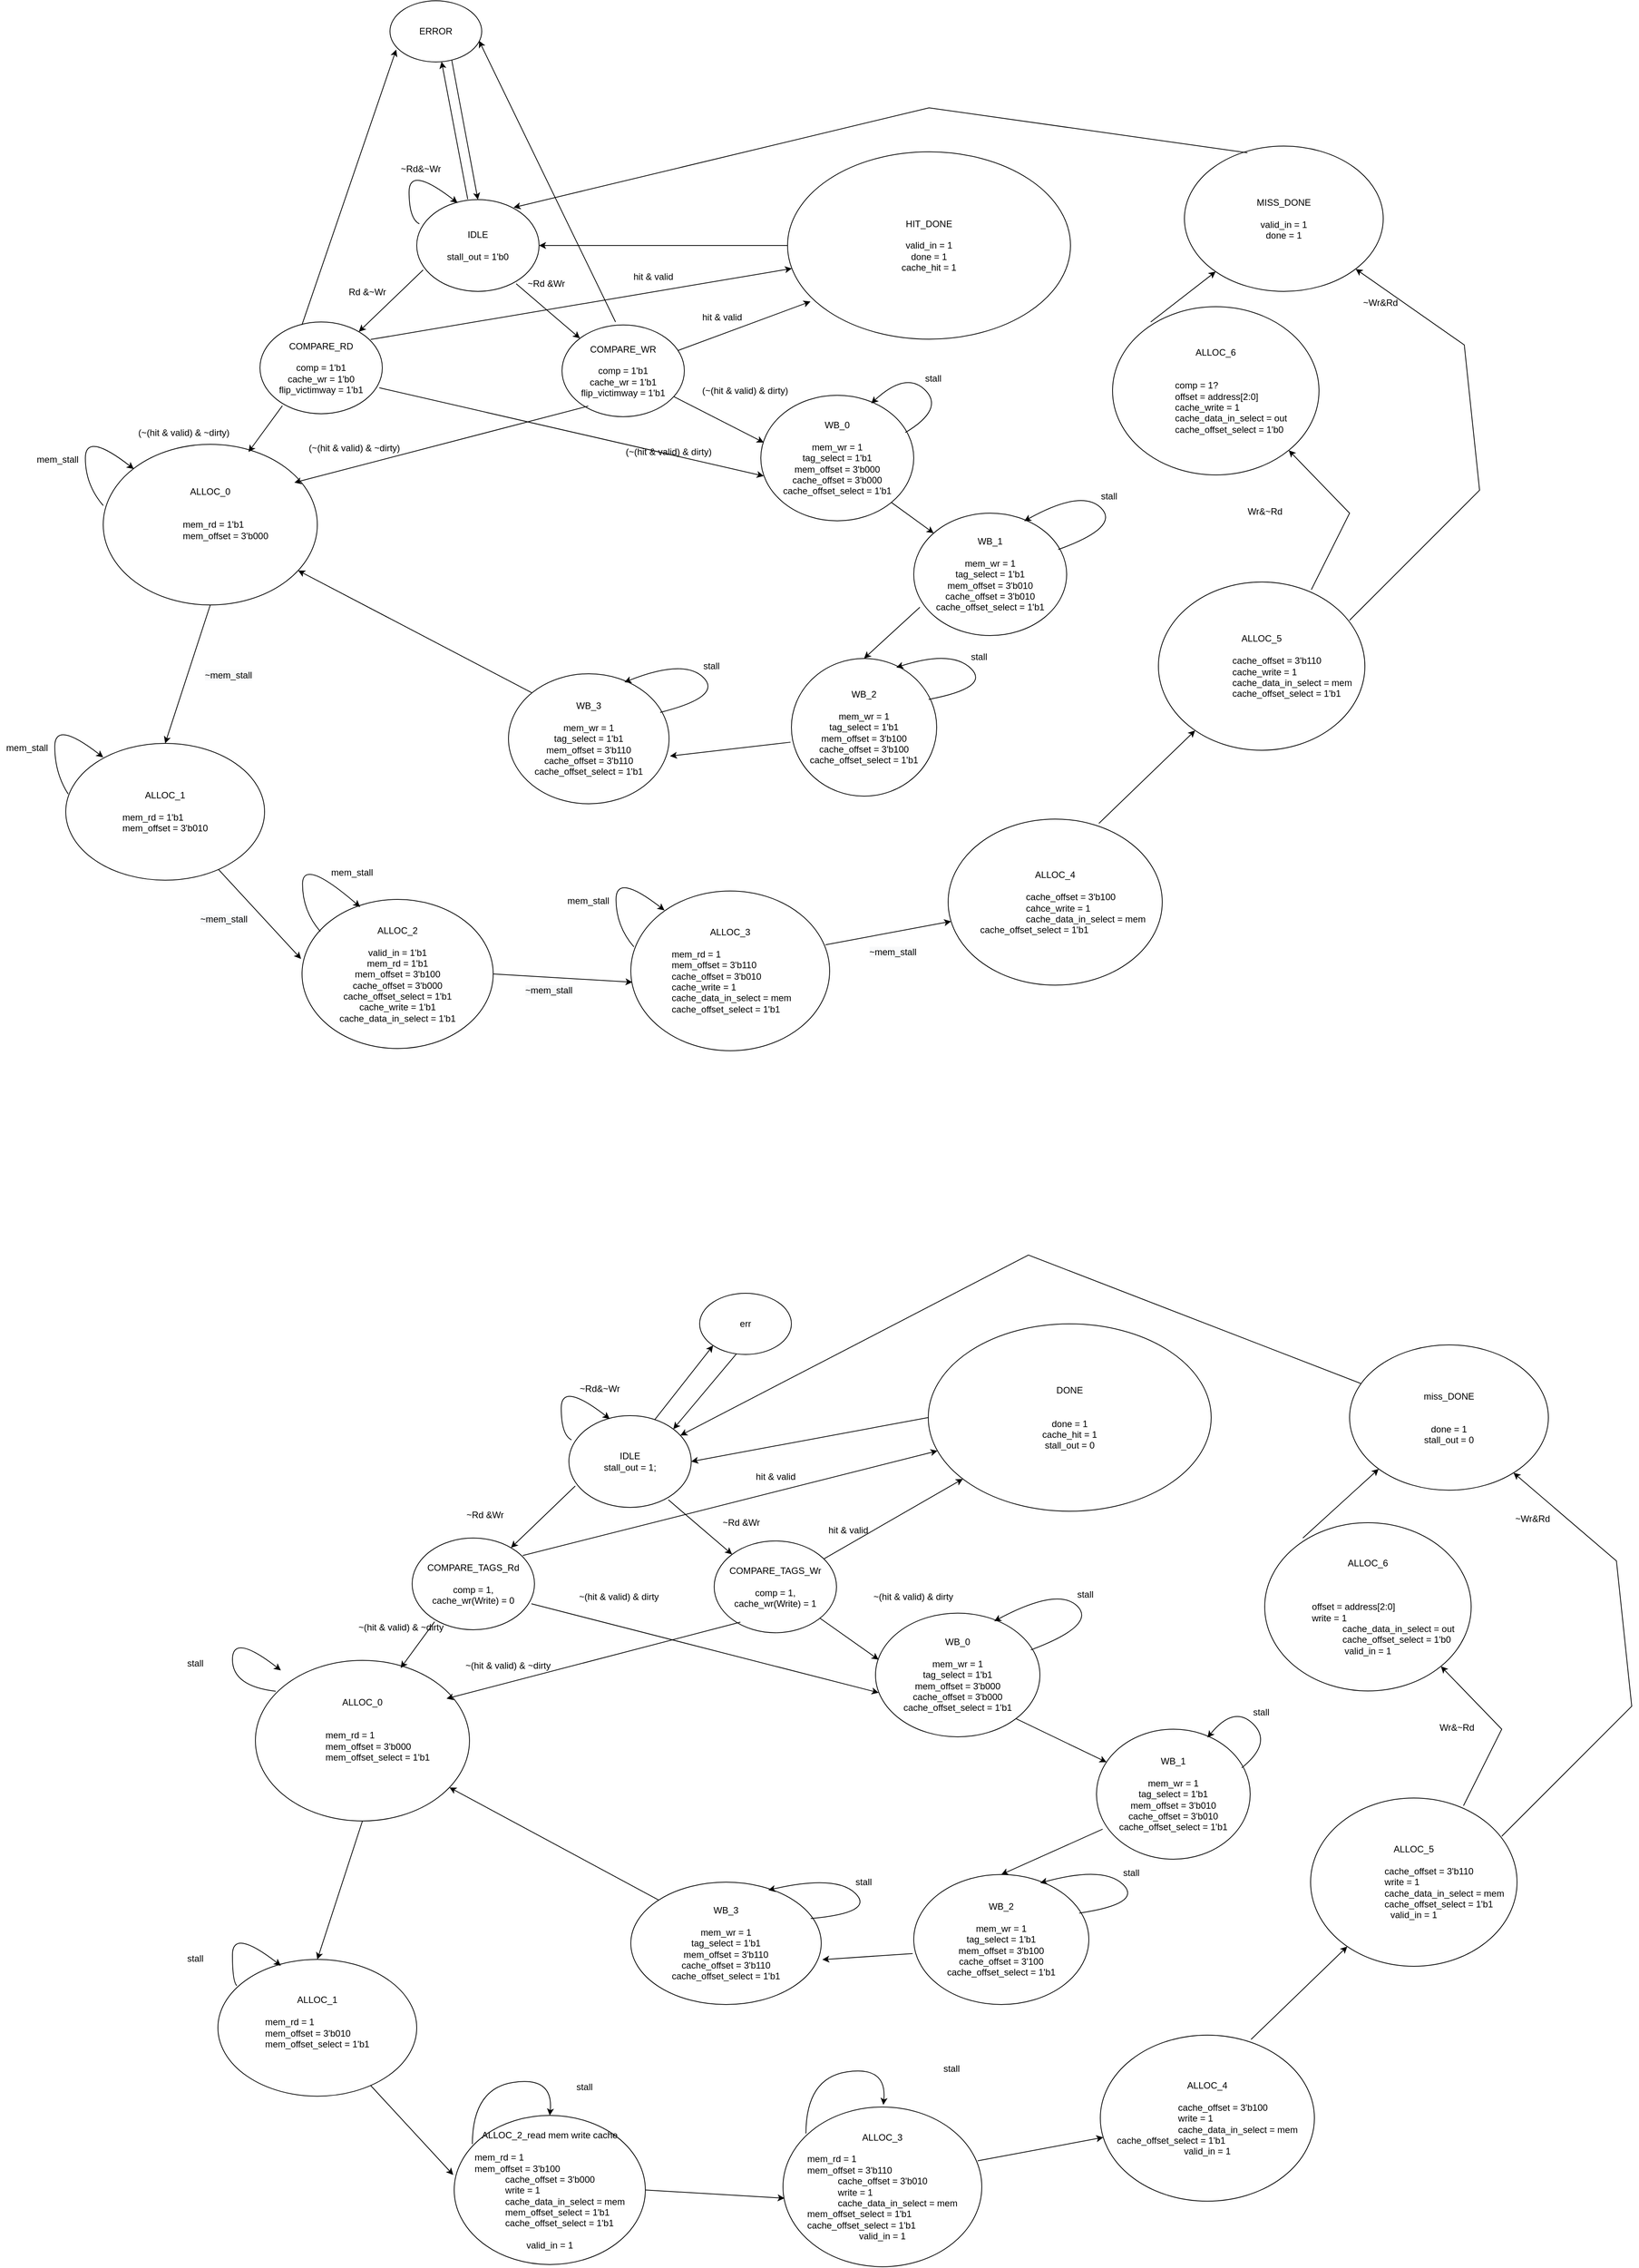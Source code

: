 <mxfile version="17.4.6" type="github">
  <diagram id="0WsAM_WMDWSk5i0kJ9NH" name="Page-1">
    <mxGraphModel dx="4016" dy="1969" grid="1" gridSize="10" guides="1" tooltips="1" connect="1" arrows="0" fold="1" page="1" pageScale="1" pageWidth="1654" pageHeight="2336" math="0" shadow="0">
      <root>
        <mxCell id="0" />
        <mxCell id="1" parent="0" />
        <mxCell id="G9HL7FKv6nedQ7dIaKoP-1" value="IDLE&lt;br&gt;&lt;br&gt;stall_out = 1&#39;b0" style="ellipse;whiteSpace=wrap;html=1;" parent="1" vertex="1">
          <mxGeometry x="-810" y="640" width="160" height="120" as="geometry" />
        </mxCell>
        <mxCell id="G9HL7FKv6nedQ7dIaKoP-4" value="~Rd&amp;amp;~Wr" style="text;html=1;align=center;verticalAlign=middle;resizable=0;points=[];autosize=1;strokeColor=none;fillColor=none;" parent="1" vertex="1">
          <mxGeometry x="-840" y="590" width="70" height="20" as="geometry" />
        </mxCell>
        <mxCell id="G9HL7FKv6nedQ7dIaKoP-5" value="" style="curved=1;endArrow=classic;html=1;rounded=0;entryX=0.396;entryY=-0.006;entryDx=0;entryDy=0;entryPerimeter=0;" parent="1" edge="1">
          <mxGeometry width="50" height="50" relative="1" as="geometry">
            <mxPoint x="-806.564" y="671.718" as="sourcePoint" />
            <mxPoint x="-756.64" y="644.28" as="targetPoint" />
            <Array as="points">
              <mxPoint x="-820" y="665" />
              <mxPoint x="-820" y="595" />
            </Array>
          </mxGeometry>
        </mxCell>
        <mxCell id="G9HL7FKv6nedQ7dIaKoP-6" value="COMPARE_RD&lt;br&gt;&lt;br&gt;comp = 1&#39;b1&lt;br&gt;cache_wr = 1&#39;b0&lt;br&gt;flip_victimway = 1&#39;b1" style="ellipse;whiteSpace=wrap;html=1;" parent="1" vertex="1">
          <mxGeometry x="-1015" y="800" width="160" height="120" as="geometry" />
        </mxCell>
        <mxCell id="G9HL7FKv6nedQ7dIaKoP-7" value="COMPARE_WR&lt;br&gt;&lt;br&gt;comp = 1&#39;b1&lt;br&gt;cache_wr = 1&#39;b1&lt;br&gt;flip_victimway = 1&#39;b1" style="ellipse;whiteSpace=wrap;html=1;" parent="1" vertex="1">
          <mxGeometry x="-620" y="803.84" width="160" height="120" as="geometry" />
        </mxCell>
        <mxCell id="G9HL7FKv6nedQ7dIaKoP-8" value="" style="endArrow=classic;html=1;rounded=0;exitX=0.052;exitY=0.767;exitDx=0;exitDy=0;exitPerimeter=0;" parent="1" source="G9HL7FKv6nedQ7dIaKoP-1" target="G9HL7FKv6nedQ7dIaKoP-6" edge="1">
          <mxGeometry width="50" height="50" relative="1" as="geometry">
            <mxPoint x="-810" y="760" as="sourcePoint" />
            <mxPoint x="-1000.08" y="860" as="targetPoint" />
          </mxGeometry>
        </mxCell>
        <mxCell id="G9HL7FKv6nedQ7dIaKoP-9" value="Rd &amp;amp;~Wr" style="text;html=1;align=center;verticalAlign=middle;resizable=0;points=[];autosize=1;strokeColor=none;fillColor=none;" parent="1" vertex="1">
          <mxGeometry x="-905" y="751" width="60" height="20" as="geometry" />
        </mxCell>
        <mxCell id="G9HL7FKv6nedQ7dIaKoP-10" value="" style="endArrow=classic;html=1;rounded=0;exitX=0.904;exitY=0.191;exitDx=0;exitDy=0;exitPerimeter=0;" parent="1" source="G9HL7FKv6nedQ7dIaKoP-6" target="G9HL7FKv6nedQ7dIaKoP-82" edge="1">
          <mxGeometry width="50" height="50" relative="1" as="geometry">
            <mxPoint x="-830" y="890" as="sourcePoint" />
            <mxPoint x="-780" y="840" as="targetPoint" />
          </mxGeometry>
        </mxCell>
        <mxCell id="G9HL7FKv6nedQ7dIaKoP-14" value="" style="endArrow=classic;html=1;rounded=0;exitX=0.813;exitY=0.917;exitDx=0;exitDy=0;exitPerimeter=0;entryX=0;entryY=0;entryDx=0;entryDy=0;" parent="1" source="G9HL7FKv6nedQ7dIaKoP-1" target="G9HL7FKv6nedQ7dIaKoP-7" edge="1">
          <mxGeometry width="50" height="50" relative="1" as="geometry">
            <mxPoint x="-431.12" y="739.12" as="sourcePoint" />
            <mxPoint x="-620.003" y="919.907" as="targetPoint" />
          </mxGeometry>
        </mxCell>
        <mxCell id="G9HL7FKv6nedQ7dIaKoP-15" value="~Rd &amp;amp;Wr" style="text;html=1;align=center;verticalAlign=middle;resizable=0;points=[];autosize=1;strokeColor=none;fillColor=none;" parent="1" vertex="1">
          <mxGeometry x="-671" y="740" width="60" height="20" as="geometry" />
        </mxCell>
        <mxCell id="G9HL7FKv6nedQ7dIaKoP-18" value="ALLOC_0&lt;br&gt;&lt;br&gt;&lt;div style=&quot;text-align: left&quot;&gt;&lt;br&gt;&lt;/div&gt;&lt;blockquote style=&quot;margin: 0 0 0 40px ; border: none ; padding: 0px&quot;&gt;&lt;span&gt;&lt;div style=&quot;text-align: left&quot;&gt;&lt;span&gt;mem_rd = 1&#39;b1&lt;/span&gt;&lt;/div&gt;&lt;/span&gt;&lt;span&gt;&lt;div style=&quot;text-align: left&quot;&gt;&lt;span&gt;mem_offset = 3&#39;b000&lt;/span&gt;&lt;/div&gt;&lt;div style=&quot;text-align: left&quot;&gt;&lt;div&gt;&lt;br&gt;&lt;/div&gt;&lt;/div&gt;&lt;/span&gt;&lt;/blockquote&gt;&lt;div style=&quot;text-align: left&quot;&gt;&lt;br&gt;&lt;/div&gt;" style="ellipse;whiteSpace=wrap;html=1;" parent="1" vertex="1">
          <mxGeometry x="-1220" y="960" width="280" height="210" as="geometry" />
        </mxCell>
        <mxCell id="G9HL7FKv6nedQ7dIaKoP-22" value="" style="endArrow=classic;html=1;rounded=0;exitX=0.183;exitY=0.913;exitDx=0;exitDy=0;exitPerimeter=0;" parent="1" source="G9HL7FKv6nedQ7dIaKoP-6" edge="1">
          <mxGeometry width="50" height="50" relative="1" as="geometry">
            <mxPoint x="-1260" y="920" as="sourcePoint" />
            <mxPoint x="-1030" y="970" as="targetPoint" />
          </mxGeometry>
        </mxCell>
        <mxCell id="G9HL7FKv6nedQ7dIaKoP-27" value="" style="endArrow=classic;html=1;rounded=0;exitX=0.183;exitY=0.913;exitDx=0;exitDy=0;exitPerimeter=0;" parent="1" edge="1">
          <mxGeometry width="50" height="50" relative="1" as="geometry">
            <mxPoint x="-585.72" y="910" as="sourcePoint" />
            <mxPoint x="-970" y="1010" as="targetPoint" />
          </mxGeometry>
        </mxCell>
        <mxCell id="G9HL7FKv6nedQ7dIaKoP-38" value="WB_0&lt;br&gt;&lt;br&gt;mem_wr = 1&lt;br&gt;tag_select = 1&#39;b1&lt;br&gt;&lt;span style=&quot;color: rgba(0 , 0 , 0 , 0) ; font-family: monospace ; font-size: 0px&quot;&gt;%3CmxGraphModel%3E%3Croot%3E%3CmxCell%20id%3D%220%22%2F%3E%3CmxCell%20id%3D%221%22%20parent%3D%220%22%2F%3E%3CmxCell%20id%3D%222%22%20value%3D%22tag_select%22%20style%3D%22text%3Bhtml%3D1%3Balign%3Dcenter%3BverticalAlign%3Dmiddle%3Bresizable%3D0%3Bpoints%3D%5B%5D%3Bautosize%3D1%3BstrokeColor%3Dnone%3BfillColor%3Dnone%3B%22%20vertex%3D%221%22%20parent%3D%221%22%3E%3CmxGeometry%20x%3D%222430%22%20y%3D%22310%22%20width%3D%2270%22%20height%3D%2220%22%20as%3D%22geometry%22%2F%3E%3C%2FmxCell%3E%3C%2Froot%3E%3C%2FmxGraphModel%3E&lt;/span&gt;mem_offset = 3&#39;b000&lt;div&gt;cache_offset = 3&#39;b000&lt;/div&gt;cache_offset_select = 1&#39;b1" style="ellipse;whiteSpace=wrap;html=1;" parent="1" vertex="1">
          <mxGeometry x="-360" y="895.86" width="200" height="164.14" as="geometry" />
        </mxCell>
        <mxCell id="G9HL7FKv6nedQ7dIaKoP-39" value="stall" style="text;html=1;align=center;verticalAlign=middle;resizable=0;points=[];autosize=1;strokeColor=none;fillColor=none;" parent="1" vertex="1">
          <mxGeometry x="-155" y="864.14" width="40" height="20" as="geometry" />
        </mxCell>
        <mxCell id="G9HL7FKv6nedQ7dIaKoP-41" value="" style="curved=1;endArrow=classic;html=1;rounded=0;exitX=0.945;exitY=0.297;exitDx=0;exitDy=0;exitPerimeter=0;entryX=0.722;entryY=0.065;entryDx=0;entryDy=0;entryPerimeter=0;" parent="1" source="G9HL7FKv6nedQ7dIaKoP-38" target="G9HL7FKv6nedQ7dIaKoP-38" edge="1">
          <mxGeometry width="50" height="50" relative="1" as="geometry">
            <mxPoint x="-170" y="914.14" as="sourcePoint" />
            <mxPoint x="-120" y="864.14" as="targetPoint" />
            <Array as="points">
              <mxPoint x="-120" y="914.14" />
              <mxPoint x="-170" y="864.14" />
            </Array>
          </mxGeometry>
        </mxCell>
        <mxCell id="G9HL7FKv6nedQ7dIaKoP-42" value="WB_1&lt;br&gt;&lt;br&gt;mem_wr = 1&lt;br&gt;tag_select = 1&#39;b1&lt;br&gt;&lt;div&gt;mem_offset = 3&#39;b010&lt;div&gt;cache_offset = 3&#39;b010&lt;/div&gt;cache_offset_select = 1&#39;b1&lt;/div&gt;" style="ellipse;whiteSpace=wrap;html=1;" parent="1" vertex="1">
          <mxGeometry x="-160" y="1050" width="200" height="160" as="geometry" />
        </mxCell>
        <mxCell id="G9HL7FKv6nedQ7dIaKoP-43" value="stall" style="text;html=1;align=center;verticalAlign=middle;resizable=0;points=[];autosize=1;strokeColor=none;fillColor=none;" parent="1" vertex="1">
          <mxGeometry x="75" y="1018.28" width="40" height="20" as="geometry" />
        </mxCell>
        <mxCell id="G9HL7FKv6nedQ7dIaKoP-44" value="" style="curved=1;endArrow=classic;html=1;rounded=0;exitX=0.945;exitY=0.297;exitDx=0;exitDy=0;exitPerimeter=0;entryX=0.722;entryY=0.065;entryDx=0;entryDy=0;entryPerimeter=0;" parent="1" source="G9HL7FKv6nedQ7dIaKoP-42" target="G9HL7FKv6nedQ7dIaKoP-42" edge="1">
          <mxGeometry width="50" height="50" relative="1" as="geometry">
            <mxPoint x="60" y="1068.28" as="sourcePoint" />
            <mxPoint x="110" y="1018.28" as="targetPoint" />
            <Array as="points">
              <mxPoint x="110" y="1068.28" />
              <mxPoint x="60" y="1018.28" />
            </Array>
          </mxGeometry>
        </mxCell>
        <mxCell id="G9HL7FKv6nedQ7dIaKoP-45" value="WB_2&lt;br&gt;&lt;br&gt;mem_wr = 1&lt;br&gt;tag_select = 1&#39;b1&lt;br&gt;mem_offset = 3&#39;b100&lt;div&gt;cache_offset = 3&#39;b100&lt;/div&gt;cache_offset_select = 1&#39;b1" style="ellipse;whiteSpace=wrap;html=1;" parent="1" vertex="1">
          <mxGeometry x="-320" y="1240" width="190" height="180" as="geometry" />
        </mxCell>
        <mxCell id="G9HL7FKv6nedQ7dIaKoP-46" value="stall" style="text;html=1;align=center;verticalAlign=middle;resizable=0;points=[];autosize=1;strokeColor=none;fillColor=none;" parent="1" vertex="1">
          <mxGeometry x="-95" y="1228.28" width="40" height="20" as="geometry" />
        </mxCell>
        <mxCell id="G9HL7FKv6nedQ7dIaKoP-47" value="" style="curved=1;endArrow=classic;html=1;rounded=0;exitX=0.945;exitY=0.297;exitDx=0;exitDy=0;exitPerimeter=0;entryX=0.722;entryY=0.065;entryDx=0;entryDy=0;entryPerimeter=0;" parent="1" source="G9HL7FKv6nedQ7dIaKoP-45" target="G9HL7FKv6nedQ7dIaKoP-45" edge="1">
          <mxGeometry width="50" height="50" relative="1" as="geometry">
            <mxPoint x="-110" y="1278.28" as="sourcePoint" />
            <mxPoint x="-60" y="1228.28" as="targetPoint" />
            <Array as="points">
              <mxPoint x="-60" y="1278.28" />
              <mxPoint x="-110" y="1228.28" />
            </Array>
          </mxGeometry>
        </mxCell>
        <mxCell id="G9HL7FKv6nedQ7dIaKoP-48" value="WB_3&lt;br&gt;&lt;br&gt;mem_wr = 1&lt;br&gt;tag_select = 1&#39;b1&lt;br&gt;&lt;div&gt;mem_offset = 3&#39;b110&lt;div&gt;cache_offset = 3&#39;b110&lt;/div&gt;cache_offset_select = 1&#39;b1&lt;/div&gt;" style="ellipse;whiteSpace=wrap;html=1;" parent="1" vertex="1">
          <mxGeometry x="-690" y="1260" width="210" height="170" as="geometry" />
        </mxCell>
        <mxCell id="G9HL7FKv6nedQ7dIaKoP-49" value="stall" style="text;html=1;align=center;verticalAlign=middle;resizable=0;points=[];autosize=1;strokeColor=none;fillColor=none;" parent="1" vertex="1">
          <mxGeometry x="-445" y="1240" width="40" height="20" as="geometry" />
        </mxCell>
        <mxCell id="G9HL7FKv6nedQ7dIaKoP-50" value="" style="curved=1;endArrow=classic;html=1;rounded=0;exitX=0.945;exitY=0.297;exitDx=0;exitDy=0;exitPerimeter=0;entryX=0.722;entryY=0.065;entryDx=0;entryDy=0;entryPerimeter=0;" parent="1" source="G9HL7FKv6nedQ7dIaKoP-48" target="G9HL7FKv6nedQ7dIaKoP-48" edge="1">
          <mxGeometry width="50" height="50" relative="1" as="geometry">
            <mxPoint x="-460" y="1290" as="sourcePoint" />
            <mxPoint x="-410" y="1240" as="targetPoint" />
            <Array as="points">
              <mxPoint x="-410" y="1290" />
              <mxPoint x="-460" y="1240" />
            </Array>
          </mxGeometry>
        </mxCell>
        <mxCell id="G9HL7FKv6nedQ7dIaKoP-51" value="" style="endArrow=classic;html=1;rounded=0;entryX=0.019;entryY=0.376;entryDx=0;entryDy=0;entryPerimeter=0;" parent="1" source="G9HL7FKv6nedQ7dIaKoP-7" target="G9HL7FKv6nedQ7dIaKoP-38" edge="1">
          <mxGeometry width="50" height="50" relative="1" as="geometry">
            <mxPoint x="-530" y="1020" as="sourcePoint" />
            <mxPoint x="-480" y="970" as="targetPoint" />
          </mxGeometry>
        </mxCell>
        <mxCell id="G9HL7FKv6nedQ7dIaKoP-52" value="" style="endArrow=classic;html=1;rounded=0;exitX=1;exitY=1;exitDx=0;exitDy=0;" parent="1" source="G9HL7FKv6nedQ7dIaKoP-38" target="G9HL7FKv6nedQ7dIaKoP-42" edge="1">
          <mxGeometry width="50" height="50" relative="1" as="geometry">
            <mxPoint x="-290" y="1080" as="sourcePoint" />
            <mxPoint x="-240" y="1030" as="targetPoint" />
          </mxGeometry>
        </mxCell>
        <mxCell id="G9HL7FKv6nedQ7dIaKoP-53" value="" style="endArrow=classic;html=1;rounded=0;exitX=0.04;exitY=0.769;exitDx=0;exitDy=0;exitPerimeter=0;entryX=0.5;entryY=0;entryDx=0;entryDy=0;" parent="1" source="G9HL7FKv6nedQ7dIaKoP-42" target="G9HL7FKv6nedQ7dIaKoP-45" edge="1">
          <mxGeometry width="50" height="50" relative="1" as="geometry">
            <mxPoint x="-280" y="1120" as="sourcePoint" />
            <mxPoint x="-230" y="1070" as="targetPoint" />
          </mxGeometry>
        </mxCell>
        <mxCell id="G9HL7FKv6nedQ7dIaKoP-54" value="" style="endArrow=classic;html=1;rounded=0;exitX=-0.006;exitY=0.608;exitDx=0;exitDy=0;exitPerimeter=0;entryX=1.006;entryY=0.633;entryDx=0;entryDy=0;entryPerimeter=0;" parent="1" source="G9HL7FKv6nedQ7dIaKoP-45" target="G9HL7FKv6nedQ7dIaKoP-48" edge="1">
          <mxGeometry width="50" height="50" relative="1" as="geometry">
            <mxPoint x="-390" y="1530" as="sourcePoint" />
            <mxPoint x="-340" y="1480" as="targetPoint" />
          </mxGeometry>
        </mxCell>
        <mxCell id="G9HL7FKv6nedQ7dIaKoP-59" value="" style="endArrow=classic;html=1;rounded=0;exitX=0.975;exitY=0.717;exitDx=0;exitDy=0;exitPerimeter=0;entryX=0.019;entryY=0.643;entryDx=0;entryDy=0;entryPerimeter=0;" parent="1" source="G9HL7FKv6nedQ7dIaKoP-6" target="G9HL7FKv6nedQ7dIaKoP-38" edge="1">
          <mxGeometry width="50" height="50" relative="1" as="geometry">
            <mxPoint x="-580" y="1090" as="sourcePoint" />
            <mxPoint x="-530" y="1040" as="targetPoint" />
          </mxGeometry>
        </mxCell>
        <mxCell id="G9HL7FKv6nedQ7dIaKoP-62" value="" style="endArrow=classic;html=1;rounded=0;exitX=0;exitY=0;exitDx=0;exitDy=0;" parent="1" source="G9HL7FKv6nedQ7dIaKoP-48" target="G9HL7FKv6nedQ7dIaKoP-18" edge="1">
          <mxGeometry width="50" height="50" relative="1" as="geometry">
            <mxPoint x="-560" y="1150" as="sourcePoint" />
            <mxPoint x="-940" y="1130" as="targetPoint" />
          </mxGeometry>
        </mxCell>
        <mxCell id="G9HL7FKv6nedQ7dIaKoP-67" value="ALLOC_1&lt;br&gt;&lt;br&gt;&lt;div style=&quot;text-align: left&quot;&gt;&lt;span style=&quot;text-align: center&quot;&gt;&lt;div style=&quot;text-align: left&quot;&gt;mem_rd = 1&#39;b1&lt;/div&gt;&lt;/span&gt;&lt;span style=&quot;text-align: center&quot;&gt;&lt;div style=&quot;text-align: left&quot;&gt;mem_offset = 3&#39;b010&lt;/div&gt;&lt;/span&gt;&lt;/div&gt;" style="ellipse;whiteSpace=wrap;html=1;" parent="1" vertex="1">
          <mxGeometry x="-1269" y="1351" width="260" height="178.84" as="geometry" />
        </mxCell>
        <mxCell id="G9HL7FKv6nedQ7dIaKoP-70" value="ALLOC_2&lt;br&gt;&lt;span&gt;&lt;br&gt;valid_in = 1&#39;b1&lt;br&gt;mem_rd = 1&#39;b1&lt;/span&gt;&lt;span&gt;&lt;/span&gt;&lt;br&gt;&lt;div&gt;&lt;span&gt;&lt;div&gt;&lt;span&gt;&lt;span&gt;	&lt;span&gt;	&lt;/span&gt;&lt;/span&gt;mem_offset = 3&#39;b100&lt;/span&gt;&lt;/div&gt;&lt;/span&gt;&lt;span&gt;&lt;div&gt;&lt;span&gt;&lt;span&gt;	&lt;span&gt;	&lt;/span&gt;&lt;/span&gt;cache_offset = 3&#39;b000&lt;/span&gt;&lt;/div&gt;&lt;div&gt;&lt;span&gt;	&lt;/span&gt;&lt;span&gt;	&lt;/span&gt;&lt;span style=&quot;font-family: &amp;#34;helvetica&amp;#34;&quot;&gt;cache_offset_select = 1&#39;b1&lt;/span&gt;&lt;br&gt;&lt;/div&gt;&lt;/span&gt;&lt;span&gt;&lt;div&gt;&lt;span&gt;&lt;span&gt;	&lt;span&gt;	&lt;/span&gt;&lt;/span&gt;cache_write = 1&#39;b1&lt;/span&gt;&lt;/div&gt;&lt;div&gt;&lt;/div&gt;&lt;div&gt;&lt;span&gt;&lt;span&gt;	&lt;span&gt;	&lt;/span&gt;&lt;/span&gt;cache_data_in_select = 1&#39;b1&lt;/span&gt;&lt;/div&gt;&lt;/span&gt;&lt;/div&gt;" style="ellipse;whiteSpace=wrap;html=1;" parent="1" vertex="1">
          <mxGeometry x="-960" y="1555" width="250" height="195" as="geometry" />
        </mxCell>
        <mxCell id="G9HL7FKv6nedQ7dIaKoP-73" value="ALLOC_3&lt;br&gt;&lt;br&gt;&lt;div style=&quot;text-align: left&quot;&gt;&lt;span&gt;&lt;span style=&quot;white-space: pre&quot;&gt; &lt;/span&gt;mem_rd = 1&lt;/span&gt;&lt;br&gt;&lt;/div&gt;&lt;div style=&quot;text-align: left&quot;&gt;&lt;span style=&quot;text-align: center&quot;&gt;&lt;div style=&quot;text-align: left&quot;&gt;&lt;span&gt; &lt;/span&gt;&lt;span style=&quot;white-space: pre&quot;&gt; &lt;/span&gt;mem_offset = 3&#39;b110&lt;/div&gt;&lt;div style=&quot;text-align: left&quot;&gt;&lt;span&gt;&lt;span style=&quot;white-space: pre&quot;&gt; &lt;/span&gt;cache_offset = 3&#39;b010&lt;/span&gt;&lt;/div&gt;&lt;div style=&quot;text-align: left&quot;&gt;&lt;span&gt;&lt;span style=&quot;white-space: pre&quot;&gt; &lt;/span&gt;cache_write = 1&lt;/span&gt;&lt;/div&gt;&lt;div style=&quot;text-align: left&quot;&gt;&lt;span&gt;&lt;span style=&quot;white-space: pre&quot;&gt; &lt;/span&gt;cache_data_in_select = mem&lt;/span&gt;&lt;/div&gt;&lt;/span&gt;&lt;/div&gt;&lt;div style=&quot;text-align: left&quot;&gt;&lt;div style=&quot;font-family: &amp;#34;helvetica&amp;#34;&quot;&gt;&lt;span&gt;&lt;span style=&quot;white-space: pre&quot;&gt; &lt;/span&gt;cache_offset_select = 1&#39;b1&lt;/span&gt;&lt;br&gt;&lt;/div&gt;&lt;/div&gt;" style="ellipse;whiteSpace=wrap;html=1;" parent="1" vertex="1">
          <mxGeometry x="-530" y="1544" width="260" height="208.84" as="geometry" />
        </mxCell>
        <mxCell id="G9HL7FKv6nedQ7dIaKoP-76" value="ALLOC_4&lt;br&gt;&lt;blockquote style=&quot;margin: 0px 0px 0px 40px ; border: none ; padding: 0px&quot;&gt;&lt;div style=&quot;text-align: left&quot;&gt;&lt;br&gt;&lt;div&gt;&lt;span&gt; &lt;/span&gt;&lt;/div&gt;&lt;blockquote style=&quot;text-align: center ; margin: 0px 0px 0px 40px ; border: none ; padding: 0px&quot;&gt;&lt;div style=&quot;text-align: left&quot;&gt;cache_offset = 3&#39;b100&lt;/div&gt;&lt;div style=&quot;text-align: left&quot;&gt;cahce_write = 1&lt;/div&gt;&lt;div style=&quot;text-align: left&quot;&gt;cache_data_in_select = mem&lt;/div&gt;&lt;/blockquote&gt;&lt;/div&gt;&lt;/blockquote&gt;&lt;div style=&quot;text-align: left&quot;&gt;&lt;div style=&quot;font-family: &amp;#34;helvetica&amp;#34;&quot;&gt;&lt;span style=&quot;white-space: pre&quot;&gt; &lt;/span&gt;&lt;span style=&quot;white-space: pre&quot;&gt; &lt;/span&gt;&lt;span style=&quot;white-space: pre&quot;&gt; &lt;span style=&quot;white-space: pre&quot;&gt; &lt;/span&gt;&lt;span style=&quot;white-space: pre&quot;&gt; &lt;/span&gt;&lt;span style=&quot;white-space: pre&quot;&gt; &lt;/span&gt;&lt;/span&gt;cache_offset_select = 1&#39;b1&lt;/div&gt;&lt;/div&gt;" style="ellipse;whiteSpace=wrap;html=1;" parent="1" vertex="1">
          <mxGeometry x="-115" y="1450" width="280" height="217.12" as="geometry" />
        </mxCell>
        <mxCell id="G9HL7FKv6nedQ7dIaKoP-79" value="ALLOC_5&lt;br&gt;&lt;br&gt;&lt;blockquote style=&quot;margin: 0px 0px 0px 40px ; border: none ; padding: 0px&quot;&gt;&lt;div style=&quot;text-align: left&quot;&gt;&lt;blockquote style=&quot;text-align: center ; margin: 0px 0px 0px 40px ; border: none ; padding: 0px&quot;&gt;&lt;div style=&quot;text-align: left&quot;&gt;cache_offset = 3&#39;b110&lt;/div&gt;&lt;div style=&quot;text-align: left&quot;&gt;cache_write = 1&lt;/div&gt;&lt;div style=&quot;text-align: left&quot;&gt;cache_data_in_select = mem&lt;br&gt;&lt;/div&gt;&lt;div style=&quot;text-align: left&quot;&gt;&lt;span style=&quot;font-family: &amp;#34;helvetica&amp;#34;&quot;&gt;cache_offset_select = 1&#39;b1&lt;/span&gt;&lt;br&gt;&lt;/div&gt;&lt;/blockquote&gt;&lt;/div&gt;&lt;/blockquote&gt;" style="ellipse;whiteSpace=wrap;html=1;" parent="1" vertex="1">
          <mxGeometry x="160" y="1140" width="270" height="220" as="geometry" />
        </mxCell>
        <mxCell id="G9HL7FKv6nedQ7dIaKoP-82" value="HIT_DONE&lt;br&gt;&lt;br&gt;valid_in = 1&lt;br&gt;done = 1&lt;br&gt;cache_hit = 1" style="ellipse;whiteSpace=wrap;html=1;" parent="1" vertex="1">
          <mxGeometry x="-325" y="577.5" width="370" height="245" as="geometry" />
        </mxCell>
        <mxCell id="G9HL7FKv6nedQ7dIaKoP-83" value="" style="endArrow=classic;html=1;rounded=0;exitX=0.5;exitY=1;exitDx=0;exitDy=0;entryX=0.5;entryY=0;entryDx=0;entryDy=0;" parent="1" source="G9HL7FKv6nedQ7dIaKoP-18" target="G9HL7FKv6nedQ7dIaKoP-67" edge="1">
          <mxGeometry width="50" height="50" relative="1" as="geometry">
            <mxPoint x="-980" y="1370" as="sourcePoint" />
            <mxPoint x="-930" y="1320" as="targetPoint" />
          </mxGeometry>
        </mxCell>
        <mxCell id="G9HL7FKv6nedQ7dIaKoP-84" value="" style="endArrow=classic;html=1;rounded=0;entryX=-0.005;entryY=0.399;entryDx=0;entryDy=0;entryPerimeter=0;" parent="1" source="G9HL7FKv6nedQ7dIaKoP-67" target="G9HL7FKv6nedQ7dIaKoP-70" edge="1">
          <mxGeometry width="50" height="50" relative="1" as="geometry">
            <mxPoint x="-1020" y="1730" as="sourcePoint" />
            <mxPoint x="-970" y="1680" as="targetPoint" />
          </mxGeometry>
        </mxCell>
        <mxCell id="G9HL7FKv6nedQ7dIaKoP-85" value="" style="endArrow=classic;html=1;rounded=0;exitX=1;exitY=0.5;exitDx=0;exitDy=0;entryX=0.008;entryY=0.571;entryDx=0;entryDy=0;entryPerimeter=0;" parent="1" source="G9HL7FKv6nedQ7dIaKoP-70" target="G9HL7FKv6nedQ7dIaKoP-73" edge="1">
          <mxGeometry width="50" height="50" relative="1" as="geometry">
            <mxPoint x="-480" y="1580" as="sourcePoint" />
            <mxPoint x="-430" y="1530" as="targetPoint" />
          </mxGeometry>
        </mxCell>
        <mxCell id="G9HL7FKv6nedQ7dIaKoP-86" value="" style="endArrow=classic;html=1;rounded=0;exitX=0.979;exitY=0.337;exitDx=0;exitDy=0;exitPerimeter=0;" parent="1" source="G9HL7FKv6nedQ7dIaKoP-73" target="G9HL7FKv6nedQ7dIaKoP-76" edge="1">
          <mxGeometry width="50" height="50" relative="1" as="geometry">
            <mxPoint x="-20" y="1550" as="sourcePoint" />
            <mxPoint x="30" y="1500" as="targetPoint" />
          </mxGeometry>
        </mxCell>
        <mxCell id="G9HL7FKv6nedQ7dIaKoP-87" value="" style="endArrow=classic;html=1;rounded=0;exitX=0.704;exitY=0.026;exitDx=0;exitDy=0;exitPerimeter=0;" parent="1" source="G9HL7FKv6nedQ7dIaKoP-76" target="G9HL7FKv6nedQ7dIaKoP-79" edge="1">
          <mxGeometry width="50" height="50" relative="1" as="geometry">
            <mxPoint x="340" y="1280" as="sourcePoint" />
            <mxPoint x="390" y="1230" as="targetPoint" />
          </mxGeometry>
        </mxCell>
        <mxCell id="G9HL7FKv6nedQ7dIaKoP-89" value="" style="endArrow=classic;html=1;rounded=0;exitX=0;exitY=0.5;exitDx=0;exitDy=0;entryX=1;entryY=0.5;entryDx=0;entryDy=0;" parent="1" source="G9HL7FKv6nedQ7dIaKoP-82" target="G9HL7FKv6nedQ7dIaKoP-1" edge="1">
          <mxGeometry width="50" height="50" relative="1" as="geometry">
            <mxPoint x="-460" y="630" as="sourcePoint" />
            <mxPoint x="-410" y="580" as="targetPoint" />
          </mxGeometry>
        </mxCell>
        <mxCell id="MkebhDBpNGItt_J_HD5r-5" value="" style="endArrow=classic;html=1;rounded=0;entryX=1;entryY=1;entryDx=0;entryDy=0;" parent="1" target="MkebhDBpNGItt_J_HD5r-7" edge="1">
          <mxGeometry width="50" height="50" relative="1" as="geometry">
            <mxPoint x="360" y="1150" as="sourcePoint" />
            <mxPoint x="380" y="980" as="targetPoint" />
            <Array as="points">
              <mxPoint x="410" y="1050" />
            </Array>
          </mxGeometry>
        </mxCell>
        <mxCell id="MkebhDBpNGItt_J_HD5r-7" value="ALLOC_6&lt;br&gt;&lt;br&gt;&lt;br&gt;&lt;blockquote style=&quot;margin: 0px 0px 0px 40px ; border: none ; padding: 0px&quot;&gt;&lt;div style=&quot;text-align: left&quot;&gt;comp = 1?&lt;/div&gt;&lt;div style=&quot;text-align: left&quot;&gt;&lt;div&gt;&lt;span&gt; &lt;/span&gt;&lt;span&gt; &lt;/span&gt;&lt;span&gt;offset = address[2:0]&lt;/span&gt;&lt;/div&gt;&lt;div style=&quot;text-align: left&quot;&gt;&lt;span&gt;cache_write = 1&lt;/span&gt;&lt;br&gt;&lt;/div&gt;&lt;div style=&quot;text-align: left&quot;&gt;cache_data_in_select = out&lt;span style=&quot;font-family: &amp;#34;helvetica&amp;#34;&quot;&gt;&lt;br&gt;&lt;/span&gt;&lt;/div&gt;&lt;div style=&quot;text-align: left&quot;&gt;&lt;span style=&quot;font-family: &amp;#34;helvetica&amp;#34;&quot;&gt;cache_offset_select = 1&#39;b0&lt;/span&gt;&lt;br&gt;&lt;/div&gt;&lt;/div&gt;&lt;/blockquote&gt;" style="ellipse;whiteSpace=wrap;html=1;" parent="1" vertex="1">
          <mxGeometry x="100" y="780" width="270" height="220" as="geometry" />
        </mxCell>
        <mxCell id="MkebhDBpNGItt_J_HD5r-8" value="" style="endArrow=classic;html=1;rounded=0;exitX=0.185;exitY=0.091;exitDx=0;exitDy=0;exitPerimeter=0;" parent="1" source="MkebhDBpNGItt_J_HD5r-7" target="ubBGQjgHWbrzZHi7zzIe-1" edge="1">
          <mxGeometry width="50" height="50" relative="1" as="geometry">
            <mxPoint x="-170" y="920" as="sourcePoint" />
            <mxPoint x="-120" y="870" as="targetPoint" />
          </mxGeometry>
        </mxCell>
        <mxCell id="MkebhDBpNGItt_J_HD5r-9" value="" style="endArrow=classic;html=1;rounded=0;" parent="1" target="ubBGQjgHWbrzZHi7zzIe-1" edge="1">
          <mxGeometry width="50" height="50" relative="1" as="geometry">
            <mxPoint x="410" y="1190" as="sourcePoint" />
            <mxPoint x="460" y="1140" as="targetPoint" />
            <Array as="points">
              <mxPoint x="580" y="1020" />
              <mxPoint x="560" y="830" />
            </Array>
          </mxGeometry>
        </mxCell>
        <mxCell id="MkebhDBpNGItt_J_HD5r-10" value="Wr&amp;amp;~Rd" style="text;html=1;align=center;verticalAlign=middle;resizable=0;points=[];autosize=1;strokeColor=none;fillColor=none;" parent="1" vertex="1">
          <mxGeometry x="269" y="1038.28" width="60" height="20" as="geometry" />
        </mxCell>
        <mxCell id="MkebhDBpNGItt_J_HD5r-11" value="~Wr&amp;amp;Rd" style="text;html=1;align=center;verticalAlign=middle;resizable=0;points=[];autosize=1;strokeColor=none;fillColor=none;" parent="1" vertex="1">
          <mxGeometry x="420" y="765" width="60" height="20" as="geometry" />
        </mxCell>
        <mxCell id="MkebhDBpNGItt_J_HD5r-89" value="(~(hit &amp;amp; valid) &amp;amp; ~dirty) &lt;br&gt;" style="text;html=1;align=center;verticalAlign=middle;resizable=0;points=[];autosize=1;strokeColor=none;fillColor=none;" parent="1" vertex="1">
          <mxGeometry x="-1180" y="935" width="130" height="20" as="geometry" />
        </mxCell>
        <mxCell id="MkebhDBpNGItt_J_HD5r-92" value="&lt;div&gt;IDLE&lt;/div&gt;&lt;div&gt;stall_out = 1;&lt;br&gt;&lt;/div&gt;" style="ellipse;whiteSpace=wrap;html=1;" parent="1" vertex="1">
          <mxGeometry x="-611" y="2230" width="160" height="120" as="geometry" />
        </mxCell>
        <mxCell id="MkebhDBpNGItt_J_HD5r-93" value="~Rd&amp;amp;~Wr" style="text;html=1;align=center;verticalAlign=middle;resizable=0;points=[];autosize=1;strokeColor=none;fillColor=none;" parent="1" vertex="1">
          <mxGeometry x="-606" y="2185" width="70" height="20" as="geometry" />
        </mxCell>
        <mxCell id="MkebhDBpNGItt_J_HD5r-94" value="" style="curved=1;endArrow=classic;html=1;rounded=0;entryX=0.396;entryY=-0.006;entryDx=0;entryDy=0;entryPerimeter=0;" parent="1" edge="1">
          <mxGeometry width="50" height="50" relative="1" as="geometry">
            <mxPoint x="-607.564" y="2261.718" as="sourcePoint" />
            <mxPoint x="-557.64" y="2234.28" as="targetPoint" />
            <Array as="points">
              <mxPoint x="-621" y="2255" />
              <mxPoint x="-621" y="2185" />
            </Array>
          </mxGeometry>
        </mxCell>
        <mxCell id="MkebhDBpNGItt_J_HD5r-95" value="COMPARE_TAGS_Rd&lt;br&gt;&lt;br&gt;comp = 1,&lt;br&gt;cache_wr(Write) = 0" style="ellipse;whiteSpace=wrap;html=1;" parent="1" vertex="1">
          <mxGeometry x="-816" y="2390" width="160" height="120" as="geometry" />
        </mxCell>
        <mxCell id="MkebhDBpNGItt_J_HD5r-96" value="COMPARE_TAGS_Wr&lt;br&gt;&lt;br&gt;comp = 1,&lt;br&gt;&lt;div&gt;cache_wr(Write) = 1&lt;/div&gt;" style="ellipse;whiteSpace=wrap;html=1;" parent="1" vertex="1">
          <mxGeometry x="-421" y="2393.84" width="160" height="120" as="geometry" />
        </mxCell>
        <mxCell id="MkebhDBpNGItt_J_HD5r-97" value="" style="endArrow=classic;html=1;rounded=0;exitX=0.052;exitY=0.767;exitDx=0;exitDy=0;exitPerimeter=0;" parent="1" source="MkebhDBpNGItt_J_HD5r-92" target="MkebhDBpNGItt_J_HD5r-95" edge="1">
          <mxGeometry width="50" height="50" relative="1" as="geometry">
            <mxPoint x="-611" y="2350" as="sourcePoint" />
            <mxPoint x="-801.08" y="2450" as="targetPoint" />
          </mxGeometry>
        </mxCell>
        <mxCell id="MkebhDBpNGItt_J_HD5r-98" value="~Rd &amp;amp;Wr" style="text;html=1;align=center;verticalAlign=middle;resizable=0;points=[];autosize=1;strokeColor=none;fillColor=none;" parent="1" vertex="1">
          <mxGeometry x="-751" y="2350" width="60" height="20" as="geometry" />
        </mxCell>
        <mxCell id="MkebhDBpNGItt_J_HD5r-99" value="" style="endArrow=classic;html=1;rounded=0;exitX=0.904;exitY=0.191;exitDx=0;exitDy=0;exitPerimeter=0;" parent="1" source="MkebhDBpNGItt_J_HD5r-95" target="MkebhDBpNGItt_J_HD5r-142" edge="1">
          <mxGeometry width="50" height="50" relative="1" as="geometry">
            <mxPoint x="-631" y="2480" as="sourcePoint" />
            <mxPoint x="-581" y="2430" as="targetPoint" />
          </mxGeometry>
        </mxCell>
        <mxCell id="MkebhDBpNGItt_J_HD5r-100" value="" style="endArrow=classic;html=1;rounded=0;exitX=0.813;exitY=0.917;exitDx=0;exitDy=0;exitPerimeter=0;entryX=0;entryY=0;entryDx=0;entryDy=0;" parent="1" source="MkebhDBpNGItt_J_HD5r-92" target="MkebhDBpNGItt_J_HD5r-96" edge="1">
          <mxGeometry width="50" height="50" relative="1" as="geometry">
            <mxPoint x="-232.12" y="2329.12" as="sourcePoint" />
            <mxPoint x="-421.003" y="2509.907" as="targetPoint" />
          </mxGeometry>
        </mxCell>
        <mxCell id="MkebhDBpNGItt_J_HD5r-101" value="~Rd &amp;amp;Wr" style="text;html=1;align=center;verticalAlign=middle;resizable=0;points=[];autosize=1;strokeColor=none;fillColor=none;" parent="1" vertex="1">
          <mxGeometry x="-416" y="2360" width="60" height="20" as="geometry" />
        </mxCell>
        <mxCell id="MkebhDBpNGItt_J_HD5r-102" value="" style="endArrow=classic;html=1;rounded=0;" parent="1" source="MkebhDBpNGItt_J_HD5r-96" target="MkebhDBpNGItt_J_HD5r-142" edge="1">
          <mxGeometry width="50" height="50" relative="1" as="geometry">
            <mxPoint x="-405.8" y="2520" as="sourcePoint" />
            <mxPoint x="-381" y="2330" as="targetPoint" />
          </mxGeometry>
        </mxCell>
        <mxCell id="MkebhDBpNGItt_J_HD5r-103" value="ALLOC_0&lt;br&gt;&lt;br&gt;&lt;div style=&quot;text-align: left&quot;&gt;&lt;br&gt;&lt;/div&gt;&lt;blockquote style=&quot;margin: 0 0 0 40px ; border: none ; padding: 0px&quot;&gt;&lt;span&gt;&lt;div style=&quot;text-align: left&quot;&gt;&lt;span&gt;mem_rd = 1&lt;/span&gt;&lt;/div&gt;&lt;/span&gt;&lt;span&gt;&lt;div style=&quot;text-align: left&quot;&gt;&lt;span&gt;mem_offset = 3&#39;b000&lt;/span&gt;&lt;/div&gt;&lt;div style=&quot;text-align: left&quot;&gt;&lt;div&gt;&lt;span style=&quot;font-family: &amp;#34;helvetica&amp;#34;&quot;&gt;mem_offset_select = 1&#39;b1&lt;/span&gt;&lt;br&gt;&lt;/div&gt;&lt;div&gt;&lt;br&gt;&lt;/div&gt;&lt;/div&gt;&lt;/span&gt;&lt;/blockquote&gt;&lt;div style=&quot;text-align: left&quot;&gt;&lt;br&gt;&lt;/div&gt;" style="ellipse;whiteSpace=wrap;html=1;" parent="1" vertex="1">
          <mxGeometry x="-1021" y="2550" width="280" height="210" as="geometry" />
        </mxCell>
        <mxCell id="MkebhDBpNGItt_J_HD5r-104" value="" style="endArrow=classic;html=1;rounded=0;exitX=0.183;exitY=0.913;exitDx=0;exitDy=0;exitPerimeter=0;" parent="1" source="MkebhDBpNGItt_J_HD5r-95" edge="1">
          <mxGeometry width="50" height="50" relative="1" as="geometry">
            <mxPoint x="-1061" y="2510" as="sourcePoint" />
            <mxPoint x="-831" y="2560" as="targetPoint" />
          </mxGeometry>
        </mxCell>
        <mxCell id="MkebhDBpNGItt_J_HD5r-105" value="stall" style="text;html=1;align=center;verticalAlign=middle;resizable=0;points=[];autosize=1;strokeColor=none;fillColor=none;" parent="1" vertex="1">
          <mxGeometry x="-1120" y="2543.84" width="40" height="20" as="geometry" />
        </mxCell>
        <mxCell id="MkebhDBpNGItt_J_HD5r-106" value="" style="curved=1;endArrow=classic;html=1;rounded=0;entryX=0.396;entryY=-0.006;entryDx=0;entryDy=0;entryPerimeter=0;exitX=0.095;exitY=0.192;exitDx=0;exitDy=0;exitPerimeter=0;" parent="1" source="MkebhDBpNGItt_J_HD5r-103" edge="1">
          <mxGeometry width="50" height="50" relative="1" as="geometry">
            <mxPoint x="-1038" y="2590" as="sourcePoint" />
            <mxPoint x="-987.64" y="2563.12" as="targetPoint" />
            <Array as="points">
              <mxPoint x="-1051" y="2583.84" />
              <mxPoint x="-1051" y="2513.84" />
            </Array>
          </mxGeometry>
        </mxCell>
        <mxCell id="MkebhDBpNGItt_J_HD5r-107" value="" style="endArrow=classic;html=1;rounded=0;exitX=0.183;exitY=0.913;exitDx=0;exitDy=0;exitPerimeter=0;" parent="1" edge="1">
          <mxGeometry width="50" height="50" relative="1" as="geometry">
            <mxPoint x="-386.72" y="2500" as="sourcePoint" />
            <mxPoint x="-771" y="2600" as="targetPoint" />
          </mxGeometry>
        </mxCell>
        <mxCell id="MkebhDBpNGItt_J_HD5r-108" value="WB_0&lt;br&gt;&lt;br&gt;mem_wr = 1&lt;br&gt;tag_select = 1&#39;b1&lt;br&gt;&lt;div&gt;&lt;span style=&quot;color: rgba(0 , 0 , 0 , 0) ; font-family: monospace ; font-size: 0px&quot;&gt;%3CmxGraphModel%3E%3Croot%3E%3CmxCell%20id%3D%220%22%2F%3E%3CmxCell%20id%3D%221%22%20parent%3D%220%22%2F%3E%3CmxCell%20id%3D%222%22%20value%3D%22tag_select%22%20style%3D%22text%3Bhtml%3D1%3Balign%3Dcenter%3BverticalAlign%3Dmiddle%3Bresizable%3D0%3Bpoints%3D%5B%5D%3Bautosize%3D1%3BstrokeColor%3Dnone%3BfillColor%3Dnone%3B%22%20vertex%3D%221%22%20parent%3D%221%22%3E%3CmxGeometry%20x%3D%222430%22%20y%3D%22310%22%20width%3D%2270%22%20height%3D%2220%22%20as%3D%22geometry%22%2F%3E%3C%2FmxCell%3E%3C%2Froot%3E%3C%2FmxGraphModel%3E&lt;/span&gt;mem_offset = 3&#39;b000&lt;/div&gt;&lt;div&gt;cache_offset = 3&#39;b000&lt;/div&gt;&lt;div&gt;cache_offset_select = 1&#39;b1&lt;br&gt;&lt;/div&gt;" style="ellipse;whiteSpace=wrap;html=1;" parent="1" vertex="1">
          <mxGeometry x="-210" y="2488.28" width="215" height="161.72" as="geometry" />
        </mxCell>
        <mxCell id="MkebhDBpNGItt_J_HD5r-109" value="stall" style="text;html=1;align=center;verticalAlign=middle;resizable=0;points=[];autosize=1;strokeColor=none;fillColor=none;" parent="1" vertex="1">
          <mxGeometry x="44" y="2454.14" width="40" height="20" as="geometry" />
        </mxCell>
        <mxCell id="MkebhDBpNGItt_J_HD5r-110" value="" style="curved=1;endArrow=classic;html=1;rounded=0;exitX=0.945;exitY=0.297;exitDx=0;exitDy=0;exitPerimeter=0;entryX=0.722;entryY=0.065;entryDx=0;entryDy=0;entryPerimeter=0;" parent="1" source="MkebhDBpNGItt_J_HD5r-108" target="MkebhDBpNGItt_J_HD5r-108" edge="1">
          <mxGeometry width="50" height="50" relative="1" as="geometry">
            <mxPoint x="29" y="2504.14" as="sourcePoint" />
            <mxPoint x="79" y="2454.14" as="targetPoint" />
            <Array as="points">
              <mxPoint x="79" y="2504.14" />
              <mxPoint x="29" y="2454.14" />
            </Array>
          </mxGeometry>
        </mxCell>
        <mxCell id="MkebhDBpNGItt_J_HD5r-111" value="WB_1&lt;br&gt;&lt;br&gt;mem_wr = 1&lt;br&gt;tag_select = 1&#39;b1&lt;br&gt;&lt;div&gt;mem_offset = 3&#39;b010&lt;br&gt;&lt;/div&gt;&lt;div&gt;cache_offset = 3&#39;b010&lt;br&gt;&lt;/div&gt;&lt;div&gt;cache_offset_select = 1&#39;b1&lt;/div&gt;" style="ellipse;whiteSpace=wrap;html=1;" parent="1" vertex="1">
          <mxGeometry x="79" y="2640" width="201" height="170" as="geometry" />
        </mxCell>
        <mxCell id="MkebhDBpNGItt_J_HD5r-112" value="stall" style="text;html=1;align=center;verticalAlign=middle;resizable=0;points=[];autosize=1;strokeColor=none;fillColor=none;" parent="1" vertex="1">
          <mxGeometry x="274" y="2608.28" width="40" height="20" as="geometry" />
        </mxCell>
        <mxCell id="MkebhDBpNGItt_J_HD5r-113" value="" style="curved=1;endArrow=classic;html=1;rounded=0;exitX=0.945;exitY=0.297;exitDx=0;exitDy=0;exitPerimeter=0;entryX=0.722;entryY=0.065;entryDx=0;entryDy=0;entryPerimeter=0;" parent="1" source="MkebhDBpNGItt_J_HD5r-111" target="MkebhDBpNGItt_J_HD5r-111" edge="1">
          <mxGeometry width="50" height="50" relative="1" as="geometry">
            <mxPoint x="259" y="2658.28" as="sourcePoint" />
            <mxPoint x="309" y="2608.28" as="targetPoint" />
            <Array as="points">
              <mxPoint x="309" y="2658.28" />
              <mxPoint x="259" y="2608.28" />
            </Array>
          </mxGeometry>
        </mxCell>
        <mxCell id="MkebhDBpNGItt_J_HD5r-114" value="WB_2&lt;br&gt;&lt;br&gt;mem_wr = 1&lt;br&gt;tag_select = 1&#39;b1&lt;br&gt;mem_offset = 3&#39;b100&lt;div&gt;cache_offset = 3&#39;100&lt;br&gt;&lt;/div&gt;&lt;div&gt;cache_offset_select = 1&#39;b1&lt;/div&gt;" style="ellipse;whiteSpace=wrap;html=1;" parent="1" vertex="1">
          <mxGeometry x="-160" y="2830" width="229" height="170" as="geometry" />
        </mxCell>
        <mxCell id="MkebhDBpNGItt_J_HD5r-115" value="stall" style="text;html=1;align=center;verticalAlign=middle;resizable=0;points=[];autosize=1;strokeColor=none;fillColor=none;" parent="1" vertex="1">
          <mxGeometry x="104" y="2818.28" width="40" height="20" as="geometry" />
        </mxCell>
        <mxCell id="MkebhDBpNGItt_J_HD5r-116" value="" style="curved=1;endArrow=classic;html=1;rounded=0;exitX=0.945;exitY=0.297;exitDx=0;exitDy=0;exitPerimeter=0;entryX=0.722;entryY=0.065;entryDx=0;entryDy=0;entryPerimeter=0;" parent="1" source="MkebhDBpNGItt_J_HD5r-114" target="MkebhDBpNGItt_J_HD5r-114" edge="1">
          <mxGeometry width="50" height="50" relative="1" as="geometry">
            <mxPoint x="89" y="2868.28" as="sourcePoint" />
            <mxPoint x="139" y="2818.28" as="targetPoint" />
            <Array as="points">
              <mxPoint x="139" y="2868.28" />
              <mxPoint x="89" y="2818.28" />
            </Array>
          </mxGeometry>
        </mxCell>
        <mxCell id="MkebhDBpNGItt_J_HD5r-117" value="WB_3&lt;br&gt;&lt;br&gt;mem_wr = 1&lt;br&gt;tag_select = 1&#39;b1&lt;br&gt;mem_offset = 3&#39;b110&lt;div&gt;cache_offset = 3&#39;b110&lt;br&gt;&lt;/div&gt;&lt;div&gt;cache_offset_select = 1&#39;b1&lt;/div&gt;" style="ellipse;whiteSpace=wrap;html=1;" parent="1" vertex="1">
          <mxGeometry x="-530" y="2840" width="249" height="160" as="geometry" />
        </mxCell>
        <mxCell id="MkebhDBpNGItt_J_HD5r-118" value="stall" style="text;html=1;align=center;verticalAlign=middle;resizable=0;points=[];autosize=1;strokeColor=none;fillColor=none;" parent="1" vertex="1">
          <mxGeometry x="-246" y="2830" width="40" height="20" as="geometry" />
        </mxCell>
        <mxCell id="MkebhDBpNGItt_J_HD5r-119" value="" style="curved=1;endArrow=classic;html=1;rounded=0;exitX=0.945;exitY=0.297;exitDx=0;exitDy=0;exitPerimeter=0;entryX=0.722;entryY=0.065;entryDx=0;entryDy=0;entryPerimeter=0;" parent="1" source="MkebhDBpNGItt_J_HD5r-117" target="MkebhDBpNGItt_J_HD5r-117" edge="1">
          <mxGeometry width="50" height="50" relative="1" as="geometry">
            <mxPoint x="-261" y="2880" as="sourcePoint" />
            <mxPoint x="-211" y="2830" as="targetPoint" />
            <Array as="points">
              <mxPoint x="-211" y="2880" />
              <mxPoint x="-261" y="2830" />
            </Array>
          </mxGeometry>
        </mxCell>
        <mxCell id="MkebhDBpNGItt_J_HD5r-120" value="" style="endArrow=classic;html=1;rounded=0;entryX=0.019;entryY=0.376;entryDx=0;entryDy=0;entryPerimeter=0;" parent="1" source="MkebhDBpNGItt_J_HD5r-96" target="MkebhDBpNGItt_J_HD5r-108" edge="1">
          <mxGeometry width="50" height="50" relative="1" as="geometry">
            <mxPoint x="-331" y="2610" as="sourcePoint" />
            <mxPoint x="-281" y="2560" as="targetPoint" />
          </mxGeometry>
        </mxCell>
        <mxCell id="MkebhDBpNGItt_J_HD5r-121" value="" style="endArrow=classic;html=1;rounded=0;exitX=1;exitY=1;exitDx=0;exitDy=0;" parent="1" source="MkebhDBpNGItt_J_HD5r-108" target="MkebhDBpNGItt_J_HD5r-111" edge="1">
          <mxGeometry width="50" height="50" relative="1" as="geometry">
            <mxPoint x="-91" y="2670" as="sourcePoint" />
            <mxPoint x="-41" y="2620" as="targetPoint" />
          </mxGeometry>
        </mxCell>
        <mxCell id="MkebhDBpNGItt_J_HD5r-122" value="" style="endArrow=classic;html=1;rounded=0;exitX=0.04;exitY=0.769;exitDx=0;exitDy=0;exitPerimeter=0;entryX=0.5;entryY=0;entryDx=0;entryDy=0;" parent="1" source="MkebhDBpNGItt_J_HD5r-111" target="MkebhDBpNGItt_J_HD5r-114" edge="1">
          <mxGeometry width="50" height="50" relative="1" as="geometry">
            <mxPoint x="-81" y="2710" as="sourcePoint" />
            <mxPoint x="-31" y="2660" as="targetPoint" />
          </mxGeometry>
        </mxCell>
        <mxCell id="MkebhDBpNGItt_J_HD5r-123" value="" style="endArrow=classic;html=1;rounded=0;exitX=-0.006;exitY=0.608;exitDx=0;exitDy=0;exitPerimeter=0;entryX=1.006;entryY=0.633;entryDx=0;entryDy=0;entryPerimeter=0;" parent="1" source="MkebhDBpNGItt_J_HD5r-114" target="MkebhDBpNGItt_J_HD5r-117" edge="1">
          <mxGeometry width="50" height="50" relative="1" as="geometry">
            <mxPoint x="-191" y="3120" as="sourcePoint" />
            <mxPoint x="-141" y="3070" as="targetPoint" />
          </mxGeometry>
        </mxCell>
        <mxCell id="MkebhDBpNGItt_J_HD5r-127" value="" style="endArrow=classic;html=1;rounded=0;exitX=0.975;exitY=0.717;exitDx=0;exitDy=0;exitPerimeter=0;entryX=0.019;entryY=0.643;entryDx=0;entryDy=0;entryPerimeter=0;" parent="1" source="MkebhDBpNGItt_J_HD5r-95" target="MkebhDBpNGItt_J_HD5r-108" edge="1">
          <mxGeometry width="50" height="50" relative="1" as="geometry">
            <mxPoint x="-381" y="2680" as="sourcePoint" />
            <mxPoint x="-331" y="2630" as="targetPoint" />
          </mxGeometry>
        </mxCell>
        <mxCell id="MkebhDBpNGItt_J_HD5r-128" value="" style="endArrow=classic;html=1;rounded=0;exitX=0;exitY=0;exitDx=0;exitDy=0;" parent="1" source="MkebhDBpNGItt_J_HD5r-117" target="MkebhDBpNGItt_J_HD5r-103" edge="1">
          <mxGeometry width="50" height="50" relative="1" as="geometry">
            <mxPoint x="-361" y="2740" as="sourcePoint" />
            <mxPoint x="-741" y="2720" as="targetPoint" />
          </mxGeometry>
        </mxCell>
        <mxCell id="MkebhDBpNGItt_J_HD5r-129" value="ALLOC_1&lt;br&gt;&lt;br&gt;&lt;div style=&quot;text-align: left&quot;&gt;&lt;span style=&quot;text-align: center&quot;&gt;&lt;div style=&quot;text-align: left&quot;&gt;mem_rd = 1&lt;/div&gt;&lt;/span&gt;&lt;span style=&quot;text-align: center&quot;&gt;&lt;div style=&quot;text-align: left&quot;&gt;mem_offset = 3&#39;b010&lt;/div&gt;&lt;div style=&quot;text-align: left&quot;&gt;&lt;span style=&quot;font-family: &amp;#34;helvetica&amp;#34;&quot;&gt;mem_offset_select = 1&#39;b1&lt;/span&gt;&lt;br&gt;&lt;/div&gt;&lt;div style=&quot;text-align: left&quot;&gt;&lt;br&gt;&lt;/div&gt;&lt;/span&gt;&lt;/div&gt;" style="ellipse;whiteSpace=wrap;html=1;" parent="1" vertex="1">
          <mxGeometry x="-1070" y="2941" width="260" height="178.84" as="geometry" />
        </mxCell>
        <mxCell id="MkebhDBpNGItt_J_HD5r-130" value="stall" style="text;html=1;align=center;verticalAlign=middle;resizable=0;points=[];autosize=1;strokeColor=none;fillColor=none;" parent="1" vertex="1">
          <mxGeometry x="-1120" y="2930" width="40" height="20" as="geometry" />
        </mxCell>
        <mxCell id="MkebhDBpNGItt_J_HD5r-131" value="" style="curved=1;endArrow=classic;html=1;rounded=0;entryX=0.396;entryY=-0.006;entryDx=0;entryDy=0;entryPerimeter=0;exitX=0.095;exitY=0.192;exitDx=0;exitDy=0;exitPerimeter=0;" parent="1" source="MkebhDBpNGItt_J_HD5r-129" edge="1">
          <mxGeometry width="50" height="50" relative="1" as="geometry">
            <mxPoint x="-1038" y="2976.16" as="sourcePoint" />
            <mxPoint x="-987.64" y="2949.28" as="targetPoint" />
            <Array as="points">
              <mxPoint x="-1051" y="2970" />
              <mxPoint x="-1051" y="2900" />
            </Array>
          </mxGeometry>
        </mxCell>
        <mxCell id="MkebhDBpNGItt_J_HD5r-132" value="ALLOC_2_read mem write cache&lt;br&gt;&lt;br&gt;&lt;div style=&quot;text-align: left&quot;&gt;&lt;span style=&quot;text-align: center&quot;&gt;&lt;div style=&quot;text-align: left&quot;&gt;&lt;span&gt; &lt;/span&gt;mem_rd = 1&lt;/div&gt;&lt;/span&gt;&lt;span style=&quot;text-align: center&quot;&gt;&lt;div style=&quot;text-align: left&quot;&gt;&lt;span&gt; &lt;/span&gt;mem_offset = 3&#39;b100&lt;/div&gt;&lt;/span&gt;&lt;/div&gt;&lt;blockquote style=&quot;margin: 0px 0px 0px 40px ; border: none ; padding: 0px&quot;&gt;&lt;div style=&quot;text-align: left&quot;&gt;cache_offset = 3&#39;b000&lt;/div&gt;&lt;div style=&quot;text-align: left&quot;&gt;write = 1&lt;/div&gt;&lt;div style=&quot;text-align: left&quot;&gt;cache_data_in_select = mem&lt;br&gt;&lt;/div&gt;&lt;div style=&quot;text-align: left&quot;&gt;&lt;div style=&quot;font-family: &amp;#34;helvetica&amp;#34;&quot;&gt;mem_offset_select = 1&#39;b1&lt;/div&gt;&lt;div style=&quot;font-family: &amp;#34;helvetica&amp;#34;&quot;&gt;cache_offset_select = 1&#39;b1&lt;/div&gt;&lt;/div&gt;&lt;/blockquote&gt;&lt;div style=&quot;text-align: left&quot;&gt;&lt;br&gt;&lt;/div&gt;valid_in = 1" style="ellipse;whiteSpace=wrap;html=1;" parent="1" vertex="1">
          <mxGeometry x="-761" y="3145" width="250" height="195" as="geometry" />
        </mxCell>
        <mxCell id="MkebhDBpNGItt_J_HD5r-133" value="stall" style="text;html=1;align=center;verticalAlign=middle;resizable=0;points=[];autosize=1;strokeColor=none;fillColor=none;" parent="1" vertex="1">
          <mxGeometry x="-611" y="3097.68" width="40" height="20" as="geometry" />
        </mxCell>
        <mxCell id="MkebhDBpNGItt_J_HD5r-134" value="" style="curved=1;endArrow=classic;html=1;rounded=0;exitX=0.095;exitY=0.192;exitDx=0;exitDy=0;exitPerimeter=0;entryX=0.5;entryY=0;entryDx=0;entryDy=0;" parent="1" source="MkebhDBpNGItt_J_HD5r-132" target="MkebhDBpNGItt_J_HD5r-132" edge="1">
          <mxGeometry width="50" height="50" relative="1" as="geometry">
            <mxPoint x="-618" y="3170" as="sourcePoint" />
            <mxPoint x="-681" y="3143" as="targetPoint" />
            <Array as="points">
              <mxPoint x="-737" y="3110" />
              <mxPoint x="-631" y="3093.84" />
            </Array>
          </mxGeometry>
        </mxCell>
        <mxCell id="MkebhDBpNGItt_J_HD5r-135" value="ALLOC_3&lt;br&gt;&lt;br&gt;&lt;div style=&quot;text-align: left&quot;&gt;&lt;span&gt;mem_rd = 1&lt;/span&gt;&lt;br&gt;&lt;/div&gt;&lt;div style=&quot;text-align: left&quot;&gt;&lt;span style=&quot;text-align: center&quot;&gt;&lt;div style=&quot;text-align: left&quot;&gt;&lt;span&gt; &lt;/span&gt;mem_offset = 3&#39;b110&lt;/div&gt;&lt;/span&gt;&lt;/div&gt;&lt;blockquote style=&quot;margin: 0px 0px 0px 40px ; border: none ; padding: 0px&quot;&gt;&lt;div style=&quot;text-align: left&quot;&gt;cache_offset = 3&#39;b010&lt;/div&gt;&lt;div style=&quot;text-align: left&quot;&gt;write = 1&lt;/div&gt;&lt;div style=&quot;text-align: left&quot;&gt;cache_data_in_select = mem&lt;br&gt;&lt;/div&gt;&lt;/blockquote&gt;&lt;div style=&quot;text-align: left&quot;&gt;&lt;div style=&quot;font-family: &amp;#34;helvetica&amp;#34;&quot;&gt;mem_offset_select = 1&#39;b1&lt;/div&gt;&lt;div style=&quot;font-family: &amp;#34;helvetica&amp;#34;&quot;&gt;cache_offset_select = 1&#39;b1&lt;/div&gt;&lt;/div&gt;valid_in = 1" style="ellipse;whiteSpace=wrap;html=1;" parent="1" vertex="1">
          <mxGeometry x="-331" y="3134" width="260" height="208.84" as="geometry" />
        </mxCell>
        <mxCell id="MkebhDBpNGItt_J_HD5r-136" value="stall" style="text;html=1;align=center;verticalAlign=middle;resizable=0;points=[];autosize=1;strokeColor=none;fillColor=none;" parent="1" vertex="1">
          <mxGeometry x="-131" y="3073.84" width="40" height="20" as="geometry" />
        </mxCell>
        <mxCell id="MkebhDBpNGItt_J_HD5r-137" value="ALLOC_4&lt;br&gt;&lt;blockquote style=&quot;margin: 0px 0px 0px 40px ; border: none ; padding: 0px&quot;&gt;&lt;div style=&quot;text-align: left&quot;&gt;&lt;blockquote style=&quot;text-align: center ; margin: 0px 0px 0px 40px ; border: none ; padding: 0px&quot;&gt;&lt;div style=&quot;text-align: left&quot;&gt;&lt;br&gt;&lt;/div&gt;&lt;div style=&quot;text-align: left&quot;&gt;cache_offset = 3&#39;b100&lt;/div&gt;&lt;div style=&quot;text-align: left&quot;&gt;write = 1&lt;/div&gt;&lt;div style=&quot;text-align: left&quot;&gt;cache_data_in_select = mem&lt;/div&gt;&lt;/blockquote&gt;&lt;/div&gt;&lt;/blockquote&gt;&lt;div style=&quot;text-align: left&quot;&gt;&lt;div style=&quot;font-family: &amp;#34;helvetica&amp;#34;&quot;&gt;&lt;span&gt; &lt;/span&gt;&lt;span&gt; &lt;/span&gt;cache_offset_select = 1&#39;b1&lt;/div&gt;&lt;/div&gt;valid_in = 1" style="ellipse;whiteSpace=wrap;html=1;" parent="1" vertex="1">
          <mxGeometry x="84" y="3040" width="280" height="217.12" as="geometry" />
        </mxCell>
        <mxCell id="MkebhDBpNGItt_J_HD5r-140" value="ALLOC_5&lt;br&gt;&lt;br&gt;&lt;blockquote style=&quot;margin: 0px 0px 0px 40px ; border: none ; padding: 0px&quot;&gt;&lt;div style=&quot;text-align: left&quot;&gt;&lt;blockquote style=&quot;text-align: center ; margin: 0px 0px 0px 40px ; border: none ; padding: 0px&quot;&gt;&lt;div style=&quot;text-align: left&quot;&gt;cache_offset = 3&#39;b110&lt;/div&gt;&lt;div style=&quot;text-align: left&quot;&gt;write = 1&lt;/div&gt;&lt;div style=&quot;text-align: left&quot;&gt;cache_data_in_select = mem&lt;br&gt;&lt;/div&gt;&lt;div style=&quot;text-align: left&quot;&gt;&lt;span style=&quot;font-family: &amp;#34;helvetica&amp;#34;&quot;&gt;cache_offset_select = 1&#39;b1&lt;/span&gt;&lt;br&gt;&lt;/div&gt;&lt;/blockquote&gt;&lt;/div&gt;&lt;/blockquote&gt;valid_in = 1" style="ellipse;whiteSpace=wrap;html=1;" parent="1" vertex="1">
          <mxGeometry x="359" y="2730" width="270" height="220" as="geometry" />
        </mxCell>
        <mxCell id="MkebhDBpNGItt_J_HD5r-142" value="DONE&lt;br&gt;&lt;br&gt;&lt;br&gt;done = 1&lt;br&gt;cache_hit = 1&lt;br&gt;stall_out = 0" style="ellipse;whiteSpace=wrap;html=1;" parent="1" vertex="1">
          <mxGeometry x="-141" y="2110" width="370" height="245" as="geometry" />
        </mxCell>
        <mxCell id="MkebhDBpNGItt_J_HD5r-143" value="" style="endArrow=classic;html=1;rounded=0;exitX=0.5;exitY=1;exitDx=0;exitDy=0;entryX=0.5;entryY=0;entryDx=0;entryDy=0;" parent="1" source="MkebhDBpNGItt_J_HD5r-103" target="MkebhDBpNGItt_J_HD5r-129" edge="1">
          <mxGeometry width="50" height="50" relative="1" as="geometry">
            <mxPoint x="-781" y="2960" as="sourcePoint" />
            <mxPoint x="-731" y="2910" as="targetPoint" />
          </mxGeometry>
        </mxCell>
        <mxCell id="MkebhDBpNGItt_J_HD5r-144" value="" style="endArrow=classic;html=1;rounded=0;entryX=-0.005;entryY=0.399;entryDx=0;entryDy=0;entryPerimeter=0;" parent="1" source="MkebhDBpNGItt_J_HD5r-129" target="MkebhDBpNGItt_J_HD5r-132" edge="1">
          <mxGeometry width="50" height="50" relative="1" as="geometry">
            <mxPoint x="-821" y="3320" as="sourcePoint" />
            <mxPoint x="-771" y="3270" as="targetPoint" />
          </mxGeometry>
        </mxCell>
        <mxCell id="MkebhDBpNGItt_J_HD5r-145" value="" style="endArrow=classic;html=1;rounded=0;exitX=1;exitY=0.5;exitDx=0;exitDy=0;entryX=0.008;entryY=0.571;entryDx=0;entryDy=0;entryPerimeter=0;" parent="1" source="MkebhDBpNGItt_J_HD5r-132" target="MkebhDBpNGItt_J_HD5r-135" edge="1">
          <mxGeometry width="50" height="50" relative="1" as="geometry">
            <mxPoint x="-281" y="3170" as="sourcePoint" />
            <mxPoint x="-231" y="3120" as="targetPoint" />
          </mxGeometry>
        </mxCell>
        <mxCell id="MkebhDBpNGItt_J_HD5r-146" value="" style="endArrow=classic;html=1;rounded=0;exitX=0.979;exitY=0.337;exitDx=0;exitDy=0;exitPerimeter=0;" parent="1" source="MkebhDBpNGItt_J_HD5r-135" target="MkebhDBpNGItt_J_HD5r-137" edge="1">
          <mxGeometry width="50" height="50" relative="1" as="geometry">
            <mxPoint x="179" y="3140" as="sourcePoint" />
            <mxPoint x="229" y="3090" as="targetPoint" />
          </mxGeometry>
        </mxCell>
        <mxCell id="MkebhDBpNGItt_J_HD5r-147" value="" style="endArrow=classic;html=1;rounded=0;exitX=0.704;exitY=0.026;exitDx=0;exitDy=0;exitPerimeter=0;" parent="1" source="MkebhDBpNGItt_J_HD5r-137" target="MkebhDBpNGItt_J_HD5r-140" edge="1">
          <mxGeometry width="50" height="50" relative="1" as="geometry">
            <mxPoint x="539" y="2870" as="sourcePoint" />
            <mxPoint x="589" y="2820" as="targetPoint" />
          </mxGeometry>
        </mxCell>
        <mxCell id="MkebhDBpNGItt_J_HD5r-148" value="" style="endArrow=classic;html=1;rounded=0;exitX=0;exitY=0.5;exitDx=0;exitDy=0;entryX=1;entryY=0.5;entryDx=0;entryDy=0;" parent="1" source="MkebhDBpNGItt_J_HD5r-142" target="MkebhDBpNGItt_J_HD5r-92" edge="1">
          <mxGeometry width="50" height="50" relative="1" as="geometry">
            <mxPoint x="-261" y="2220" as="sourcePoint" />
            <mxPoint x="-211" y="2170" as="targetPoint" />
          </mxGeometry>
        </mxCell>
        <mxCell id="MkebhDBpNGItt_J_HD5r-149" value="" style="curved=1;endArrow=classic;html=1;rounded=0;exitX=0.095;exitY=0.192;exitDx=0;exitDy=0;exitPerimeter=0;entryX=0.5;entryY=0;entryDx=0;entryDy=0;" parent="1" edge="1">
          <mxGeometry width="50" height="50" relative="1" as="geometry">
            <mxPoint x="-301" y="3168.6" as="sourcePoint" />
            <mxPoint x="-199.75" y="3131.16" as="targetPoint" />
            <Array as="points">
              <mxPoint x="-300.75" y="3096.16" />
              <mxPoint x="-194.75" y="3080" />
            </Array>
          </mxGeometry>
        </mxCell>
        <mxCell id="MkebhDBpNGItt_J_HD5r-151" value="" style="endArrow=classic;html=1;rounded=0;entryX=1;entryY=1;entryDx=0;entryDy=0;" parent="1" target="MkebhDBpNGItt_J_HD5r-152" edge="1">
          <mxGeometry width="50" height="50" relative="1" as="geometry">
            <mxPoint x="559" y="2740" as="sourcePoint" />
            <mxPoint x="579" y="2570" as="targetPoint" />
            <Array as="points">
              <mxPoint x="609" y="2640" />
            </Array>
          </mxGeometry>
        </mxCell>
        <mxCell id="MkebhDBpNGItt_J_HD5r-152" value="ALLOC_6&lt;br&gt;&lt;br&gt;&lt;br&gt;&lt;blockquote style=&quot;margin: 0px 0px 0px 40px ; border: none ; padding: 0px&quot;&gt;&lt;div style=&quot;text-align: left&quot;&gt;&lt;br&gt;&lt;/div&gt;&lt;div style=&quot;text-align: left&quot;&gt;&lt;div&gt;&lt;span&gt; &lt;/span&gt;&lt;span&gt; &lt;/span&gt;&lt;span&gt;offset = address[2:0]&lt;/span&gt;&lt;/div&gt;&lt;div&gt;&lt;span&gt;write = 1&lt;/span&gt;&lt;/div&gt;&lt;blockquote style=&quot;text-align: center ; margin: 0px 0px 0px 40px ; border: none ; padding: 0px&quot;&gt;&lt;div style=&quot;text-align: left&quot;&gt;cache_data_in_select = out&lt;br&gt;&lt;/div&gt;&lt;div style=&quot;text-align: left&quot;&gt;&lt;span style=&quot;font-family: &amp;#34;helvetica&amp;#34;&quot;&gt;cache_offset_select = 1&#39;b0&lt;/span&gt;&lt;br&gt;&lt;/div&gt;&lt;/blockquote&gt;&lt;/div&gt;&lt;/blockquote&gt;valid_in = 1" style="ellipse;whiteSpace=wrap;html=1;" parent="1" vertex="1">
          <mxGeometry x="299" y="2370" width="270" height="220" as="geometry" />
        </mxCell>
        <mxCell id="MkebhDBpNGItt_J_HD5r-153" value="" style="endArrow=classic;html=1;rounded=0;exitX=0.185;exitY=0.091;exitDx=0;exitDy=0;exitPerimeter=0;entryX=0;entryY=1;entryDx=0;entryDy=0;" parent="1" source="MkebhDBpNGItt_J_HD5r-152" target="ubBGQjgHWbrzZHi7zzIe-3" edge="1">
          <mxGeometry width="50" height="50" relative="1" as="geometry">
            <mxPoint x="29" y="2510" as="sourcePoint" />
            <mxPoint x="79" y="2460" as="targetPoint" />
          </mxGeometry>
        </mxCell>
        <mxCell id="MkebhDBpNGItt_J_HD5r-154" value="" style="endArrow=classic;html=1;rounded=0;" parent="1" target="ubBGQjgHWbrzZHi7zzIe-3" edge="1">
          <mxGeometry width="50" height="50" relative="1" as="geometry">
            <mxPoint x="609" y="2780" as="sourcePoint" />
            <mxPoint x="659" y="2730" as="targetPoint" />
            <Array as="points">
              <mxPoint x="779" y="2610" />
              <mxPoint x="759" y="2420" />
            </Array>
          </mxGeometry>
        </mxCell>
        <mxCell id="MkebhDBpNGItt_J_HD5r-155" value="Wr&amp;amp;~Rd" style="text;html=1;align=center;verticalAlign=middle;resizable=0;points=[];autosize=1;strokeColor=none;fillColor=none;" parent="1" vertex="1">
          <mxGeometry x="520" y="2628.28" width="60" height="20" as="geometry" />
        </mxCell>
        <mxCell id="MkebhDBpNGItt_J_HD5r-156" value="~Wr&amp;amp;Rd" style="text;html=1;align=center;verticalAlign=middle;resizable=0;points=[];autosize=1;strokeColor=none;fillColor=none;" parent="1" vertex="1">
          <mxGeometry x="619" y="2355" width="60" height="20" as="geometry" />
        </mxCell>
        <mxCell id="MkebhDBpNGItt_J_HD5r-163" value="hit &amp;amp; valid" style="text;html=1;align=center;verticalAlign=middle;resizable=0;points=[];autosize=1;strokeColor=none;fillColor=none;" parent="1" vertex="1">
          <mxGeometry x="-376" y="2300" width="70" height="20" as="geometry" />
        </mxCell>
        <mxCell id="MkebhDBpNGItt_J_HD5r-164" value="hit &amp;amp; valid" style="text;html=1;align=center;verticalAlign=middle;resizable=0;points=[];autosize=1;strokeColor=none;fillColor=none;" parent="1" vertex="1">
          <mxGeometry x="-281" y="2370" width="70" height="20" as="geometry" />
        </mxCell>
        <mxCell id="MkebhDBpNGItt_J_HD5r-165" value="~(hit &amp;amp; valid) &amp;amp; ~dirty" style="text;html=1;align=center;verticalAlign=middle;resizable=0;points=[];autosize=1;strokeColor=none;fillColor=none;" parent="1" vertex="1">
          <mxGeometry x="-896" y="2497.12" width="130" height="20" as="geometry" />
        </mxCell>
        <mxCell id="MkebhDBpNGItt_J_HD5r-166" value="~(hit &amp;amp; valid) &amp;amp; ~dirty" style="text;html=1;align=center;verticalAlign=middle;resizable=0;points=[];autosize=1;strokeColor=none;fillColor=none;" parent="1" vertex="1">
          <mxGeometry x="-756" y="2547.12" width="130" height="20" as="geometry" />
        </mxCell>
        <mxCell id="MkebhDBpNGItt_J_HD5r-167" value="~(hit &amp;amp; valid) &amp;amp; dirty" style="text;html=1;align=center;verticalAlign=middle;resizable=0;points=[];autosize=1;strokeColor=none;fillColor=none;" parent="1" vertex="1">
          <mxGeometry x="-221" y="2457.12" width="120" height="20" as="geometry" />
        </mxCell>
        <mxCell id="MkebhDBpNGItt_J_HD5r-168" value="~(hit &amp;amp; valid) &amp;amp; dirty" style="text;html=1;align=center;verticalAlign=middle;resizable=0;points=[];autosize=1;strokeColor=none;fillColor=none;" parent="1" vertex="1">
          <mxGeometry x="-606" y="2457.12" width="120" height="20" as="geometry" />
        </mxCell>
        <mxCell id="3m1pLOnD8BQGqBd5gviU-1" value="err" style="ellipse;whiteSpace=wrap;html=1;" parent="1" vertex="1">
          <mxGeometry x="-440" y="2070" width="120" height="80" as="geometry" />
        </mxCell>
        <mxCell id="3m1pLOnD8BQGqBd5gviU-6" value="" style="endArrow=classic;html=1;rounded=0;entryX=0;entryY=1;entryDx=0;entryDy=0;exitX=0.703;exitY=0.042;exitDx=0;exitDy=0;exitPerimeter=0;" parent="1" source="MkebhDBpNGItt_J_HD5r-92" target="3m1pLOnD8BQGqBd5gviU-1" edge="1">
          <mxGeometry width="50" height="50" relative="1" as="geometry">
            <mxPoint x="-520" y="2252.5" as="sourcePoint" />
            <mxPoint x="-480" y="2212.5" as="targetPoint" />
          </mxGeometry>
        </mxCell>
        <mxCell id="3m1pLOnD8BQGqBd5gviU-7" value="" style="endArrow=classic;html=1;rounded=0;entryX=1;entryY=0;entryDx=0;entryDy=0;exitX=0.401;exitY=0.99;exitDx=0;exitDy=0;exitPerimeter=0;" parent="1" source="3m1pLOnD8BQGqBd5gviU-1" target="MkebhDBpNGItt_J_HD5r-92" edge="1">
          <mxGeometry width="50" height="50" relative="1" as="geometry">
            <mxPoint x="-560" y="2210" as="sourcePoint" />
            <mxPoint x="-510" y="2160" as="targetPoint" />
          </mxGeometry>
        </mxCell>
        <mxCell id="ubBGQjgHWbrzZHi7zzIe-1" value="MISS_DONE&lt;br&gt;&lt;br&gt;valid_in = 1&lt;br&gt;done = 1" style="ellipse;whiteSpace=wrap;html=1;" parent="1" vertex="1">
          <mxGeometry x="194" y="570" width="260" height="190" as="geometry" />
        </mxCell>
        <mxCell id="ubBGQjgHWbrzZHi7zzIe-2" value="" style="endArrow=classic;html=1;rounded=0;exitX=0.317;exitY=0.046;exitDx=0;exitDy=0;exitPerimeter=0;entryX=0.792;entryY=0.086;entryDx=0;entryDy=0;entryPerimeter=0;" parent="1" source="ubBGQjgHWbrzZHi7zzIe-1" target="G9HL7FKv6nedQ7dIaKoP-1" edge="1">
          <mxGeometry width="50" height="50" relative="1" as="geometry">
            <mxPoint x="-50" y="490" as="sourcePoint" />
            <mxPoint y="440" as="targetPoint" />
            <Array as="points">
              <mxPoint x="-140" y="520" />
            </Array>
          </mxGeometry>
        </mxCell>
        <mxCell id="ubBGQjgHWbrzZHi7zzIe-3" value="miss_DONE&lt;br&gt;&lt;br&gt;&lt;br&gt;done = 1&lt;br&gt;stall_out = 0" style="ellipse;whiteSpace=wrap;html=1;" parent="1" vertex="1">
          <mxGeometry x="410" y="2137.5" width="260" height="190" as="geometry" />
        </mxCell>
        <mxCell id="ubBGQjgHWbrzZHi7zzIe-4" value="" style="endArrow=classic;html=1;rounded=0;" parent="1" source="ubBGQjgHWbrzZHi7zzIe-3" target="MkebhDBpNGItt_J_HD5r-92" edge="1">
          <mxGeometry width="50" height="50" relative="1" as="geometry">
            <mxPoint x="80" y="2120" as="sourcePoint" />
            <mxPoint x="130" y="2070" as="targetPoint" />
            <Array as="points">
              <mxPoint x="-10" y="2020" />
            </Array>
          </mxGeometry>
        </mxCell>
        <mxCell id="ViAGJ3zg1IFGqJZuWlJG-1" value="&amp;nbsp;" style="text;whiteSpace=wrap;html=1;" parent="1" vertex="1">
          <mxGeometry x="-220" y="2420" width="30" height="30" as="geometry" />
        </mxCell>
        <mxCell id="mIV1HLxVUp-rzsPTlxXM-1" value="ERROR" style="ellipse;whiteSpace=wrap;html=1;" vertex="1" parent="1">
          <mxGeometry x="-845" y="380.0" width="120" height="80" as="geometry" />
        </mxCell>
        <mxCell id="mIV1HLxVUp-rzsPTlxXM-4" value="" style="endArrow=classic;html=1;rounded=0;exitX=0.417;exitY=-0.004;exitDx=0;exitDy=0;exitPerimeter=0;" edge="1" parent="1" source="G9HL7FKv6nedQ7dIaKoP-1" target="mIV1HLxVUp-rzsPTlxXM-1">
          <mxGeometry width="50" height="50" relative="1" as="geometry">
            <mxPoint x="-790" y="540" as="sourcePoint" />
            <mxPoint x="-740" y="490" as="targetPoint" />
          </mxGeometry>
        </mxCell>
        <mxCell id="mIV1HLxVUp-rzsPTlxXM-5" value="" style="endArrow=classic;html=1;rounded=0;exitX=0.673;exitY=0.967;exitDx=0;exitDy=0;exitPerimeter=0;" edge="1" parent="1" source="mIV1HLxVUp-rzsPTlxXM-1">
          <mxGeometry width="50" height="50" relative="1" as="geometry">
            <mxPoint x="-760" y="510" as="sourcePoint" />
            <mxPoint x="-730" y="640" as="targetPoint" />
          </mxGeometry>
        </mxCell>
        <mxCell id="mIV1HLxVUp-rzsPTlxXM-6" value="hit &amp;amp; valid" style="text;html=1;align=center;verticalAlign=middle;resizable=0;points=[];autosize=1;strokeColor=none;fillColor=none;" vertex="1" parent="1">
          <mxGeometry x="-536" y="731" width="70" height="20" as="geometry" />
        </mxCell>
        <mxCell id="mIV1HLxVUp-rzsPTlxXM-7" value="" style="endArrow=classic;html=1;rounded=0;entryX=0.081;entryY=0.799;entryDx=0;entryDy=0;entryPerimeter=0;" edge="1" parent="1" source="G9HL7FKv6nedQ7dIaKoP-7" target="G9HL7FKv6nedQ7dIaKoP-82">
          <mxGeometry width="50" height="50" relative="1" as="geometry">
            <mxPoint x="-380" y="820" as="sourcePoint" />
            <mxPoint x="-330" y="770" as="targetPoint" />
          </mxGeometry>
        </mxCell>
        <mxCell id="mIV1HLxVUp-rzsPTlxXM-8" value="hit &amp;amp; valid" style="text;html=1;align=center;verticalAlign=middle;resizable=0;points=[];autosize=1;strokeColor=none;fillColor=none;" vertex="1" parent="1">
          <mxGeometry x="-446" y="783.84" width="70" height="20" as="geometry" />
        </mxCell>
        <mxCell id="mIV1HLxVUp-rzsPTlxXM-9" value="(~(hit &amp;amp; valid) &amp;amp; ~dirty) &lt;br&gt;" style="text;html=1;align=center;verticalAlign=middle;resizable=0;points=[];autosize=1;strokeColor=none;fillColor=none;" vertex="1" parent="1">
          <mxGeometry x="-957" y="955" width="130" height="20" as="geometry" />
        </mxCell>
        <mxCell id="mIV1HLxVUp-rzsPTlxXM-10" value="(~(hit &amp;amp; valid) &amp;amp; dirty) " style="text;html=1;align=center;verticalAlign=middle;resizable=0;points=[];autosize=1;strokeColor=none;fillColor=none;" vertex="1" parent="1">
          <mxGeometry x="-546" y="960" width="130" height="20" as="geometry" />
        </mxCell>
        <mxCell id="mIV1HLxVUp-rzsPTlxXM-11" value="(~(hit &amp;amp; valid) &amp;amp; dirty) " style="text;html=1;align=center;verticalAlign=middle;resizable=0;points=[];autosize=1;strokeColor=none;fillColor=none;" vertex="1" parent="1">
          <mxGeometry x="-446" y="880" width="130" height="20" as="geometry" />
        </mxCell>
        <mxCell id="mIV1HLxVUp-rzsPTlxXM-12" value="" style="endArrow=classic;html=1;rounded=0;fontColor=#000000;entryX=0.068;entryY=0.798;entryDx=0;entryDy=0;entryPerimeter=0;exitX=0.343;exitY=0.032;exitDx=0;exitDy=0;exitPerimeter=0;" edge="1" parent="1" source="G9HL7FKv6nedQ7dIaKoP-6" target="mIV1HLxVUp-rzsPTlxXM-1">
          <mxGeometry width="50" height="50" relative="1" as="geometry">
            <mxPoint x="-990" y="670" as="sourcePoint" />
            <mxPoint x="-940" y="620" as="targetPoint" />
          </mxGeometry>
        </mxCell>
        <mxCell id="mIV1HLxVUp-rzsPTlxXM-13" value="" style="endArrow=classic;html=1;rounded=0;fontColor=#000000;entryX=0.971;entryY=0.653;entryDx=0;entryDy=0;entryPerimeter=0;" edge="1" parent="1" target="mIV1HLxVUp-rzsPTlxXM-1">
          <mxGeometry width="50" height="50" relative="1" as="geometry">
            <mxPoint x="-550" y="800" as="sourcePoint" />
            <mxPoint x="-600" y="500" as="targetPoint" />
          </mxGeometry>
        </mxCell>
        <mxCell id="mIV1HLxVUp-rzsPTlxXM-16" value="mem_stall" style="text;html=1;align=center;verticalAlign=middle;resizable=0;points=[];autosize=1;strokeColor=none;fillColor=none;" vertex="1" parent="1">
          <mxGeometry x="-1315.0" y="970" width="70" height="20" as="geometry" />
        </mxCell>
        <mxCell id="mIV1HLxVUp-rzsPTlxXM-17" value="" style="curved=1;endArrow=classic;html=1;rounded=0;entryX=0.396;entryY=-0.006;entryDx=0;entryDy=0;entryPerimeter=0;exitX=0;exitY=0.381;exitDx=0;exitDy=0;exitPerimeter=0;" edge="1" parent="1" source="G9HL7FKv6nedQ7dIaKoP-18">
          <mxGeometry width="50" height="50" relative="1" as="geometry">
            <mxPoint x="-1237.66" y="1018.277" as="sourcePoint" />
            <mxPoint x="-1180.0" y="992.22" as="targetPoint" />
            <Array as="points">
              <mxPoint x="-1243.36" y="1012.94" />
              <mxPoint x="-1243.36" y="942.94" />
            </Array>
          </mxGeometry>
        </mxCell>
        <mxCell id="mIV1HLxVUp-rzsPTlxXM-18" value="mem_stall" style="text;html=1;align=center;verticalAlign=middle;resizable=0;points=[];autosize=1;strokeColor=none;fillColor=none;" vertex="1" parent="1">
          <mxGeometry x="-1355.0" y="1347.06" width="70" height="20" as="geometry" />
        </mxCell>
        <mxCell id="mIV1HLxVUp-rzsPTlxXM-19" value="" style="curved=1;endArrow=classic;html=1;rounded=0;entryX=0.396;entryY=-0.006;entryDx=0;entryDy=0;entryPerimeter=0;exitX=0.012;exitY=0.37;exitDx=0;exitDy=0;exitPerimeter=0;" edge="1" parent="1" source="G9HL7FKv6nedQ7dIaKoP-67">
          <mxGeometry width="50" height="50" relative="1" as="geometry">
            <mxPoint x="-1260" y="1417" as="sourcePoint" />
            <mxPoint x="-1220.0" y="1369.28" as="targetPoint" />
            <Array as="points">
              <mxPoint x="-1283.36" y="1390" />
              <mxPoint x="-1283.36" y="1320" />
            </Array>
          </mxGeometry>
        </mxCell>
        <mxCell id="mIV1HLxVUp-rzsPTlxXM-20" value="mem_stall" style="text;html=1;align=center;verticalAlign=middle;resizable=0;points=[];autosize=1;strokeColor=none;fillColor=none;" vertex="1" parent="1">
          <mxGeometry x="-930.0" y="1509.84" width="70" height="20" as="geometry" />
        </mxCell>
        <mxCell id="mIV1HLxVUp-rzsPTlxXM-21" value="" style="curved=1;endArrow=classic;html=1;rounded=0;entryX=0.304;entryY=0.051;entryDx=0;entryDy=0;entryPerimeter=0;exitX=0;exitY=0.381;exitDx=0;exitDy=0;exitPerimeter=0;" edge="1" parent="1" target="G9HL7FKv6nedQ7dIaKoP-70">
          <mxGeometry width="50" height="50" relative="1" as="geometry">
            <mxPoint x="-936" y="1597.07" as="sourcePoint" />
            <mxPoint x="-896.0" y="1549.28" as="targetPoint" />
            <Array as="points">
              <mxPoint x="-959.36" y="1570" />
              <mxPoint x="-959.36" y="1500" />
            </Array>
          </mxGeometry>
        </mxCell>
        <mxCell id="mIV1HLxVUp-rzsPTlxXM-22" value="mem_stall" style="text;html=1;align=center;verticalAlign=middle;resizable=0;points=[];autosize=1;strokeColor=none;fillColor=none;" vertex="1" parent="1">
          <mxGeometry x="-621.0" y="1547.06" width="70" height="20" as="geometry" />
        </mxCell>
        <mxCell id="mIV1HLxVUp-rzsPTlxXM-23" value="" style="curved=1;endArrow=classic;html=1;rounded=0;entryX=0.396;entryY=-0.006;entryDx=0;entryDy=0;entryPerimeter=0;exitX=0;exitY=0.381;exitDx=0;exitDy=0;exitPerimeter=0;" edge="1" parent="1">
          <mxGeometry width="50" height="50" relative="1" as="geometry">
            <mxPoint x="-526" y="1617.07" as="sourcePoint" />
            <mxPoint x="-486.0" y="1569.28" as="targetPoint" />
            <Array as="points">
              <mxPoint x="-549.36" y="1590" />
              <mxPoint x="-549.36" y="1520" />
            </Array>
          </mxGeometry>
        </mxCell>
        <mxCell id="mIV1HLxVUp-rzsPTlxXM-24" value="&lt;span style=&quot;color: rgb(0 , 0 , 0) ; font-family: &amp;#34;helvetica&amp;#34; ; font-size: 12px ; font-style: normal ; font-weight: 400 ; letter-spacing: normal ; text-align: center ; text-indent: 0px ; text-transform: none ; word-spacing: 0px ; background-color: rgb(248 , 249 , 250) ; display: inline ; float: none&quot;&gt;~mem_stall&lt;/span&gt;" style="text;whiteSpace=wrap;html=1;fontColor=#000000;" vertex="1" parent="1">
          <mxGeometry x="-1089" y="1248.28" width="80" height="30" as="geometry" />
        </mxCell>
        <mxCell id="mIV1HLxVUp-rzsPTlxXM-25" value="&lt;span style=&quot;color: rgb(0 , 0 , 0) ; font-family: &amp;#34;helvetica&amp;#34; ; font-size: 12px ; font-style: normal ; font-weight: 400 ; letter-spacing: normal ; text-align: center ; text-indent: 0px ; text-transform: none ; word-spacing: 0px ; background-color: rgb(248 , 249 , 250) ; display: inline ; float: none&quot;&gt;~mem_stall&lt;/span&gt;" style="text;whiteSpace=wrap;html=1;fontColor=#000000;" vertex="1" parent="1">
          <mxGeometry x="-1095" y="1567.06" width="80" height="30" as="geometry" />
        </mxCell>
        <mxCell id="mIV1HLxVUp-rzsPTlxXM-26" value="&lt;span style=&quot;color: rgb(0 , 0 , 0) ; font-family: &amp;#34;helvetica&amp;#34; ; font-size: 12px ; font-style: normal ; font-weight: 400 ; letter-spacing: normal ; text-align: center ; text-indent: 0px ; text-transform: none ; word-spacing: 0px ; background-color: rgb(248 , 249 , 250) ; display: inline ; float: none&quot;&gt;~mem_stall&lt;/span&gt;" style="text;whiteSpace=wrap;html=1;fontColor=#000000;" vertex="1" parent="1">
          <mxGeometry x="-670" y="1660" width="80" height="30" as="geometry" />
        </mxCell>
        <mxCell id="mIV1HLxVUp-rzsPTlxXM-27" value="&lt;span style=&quot;color: rgb(0 , 0 , 0) ; font-family: &amp;#34;helvetica&amp;#34; ; font-size: 12px ; font-style: normal ; font-weight: 400 ; letter-spacing: normal ; text-align: center ; text-indent: 0px ; text-transform: none ; word-spacing: 0px ; background-color: rgb(248 , 249 , 250) ; display: inline ; float: none&quot;&gt;~mem_stall&lt;/span&gt;" style="text;whiteSpace=wrap;html=1;fontColor=#000000;" vertex="1" parent="1">
          <mxGeometry x="-220" y="1610" width="80" height="30" as="geometry" />
        </mxCell>
      </root>
    </mxGraphModel>
  </diagram>
</mxfile>
